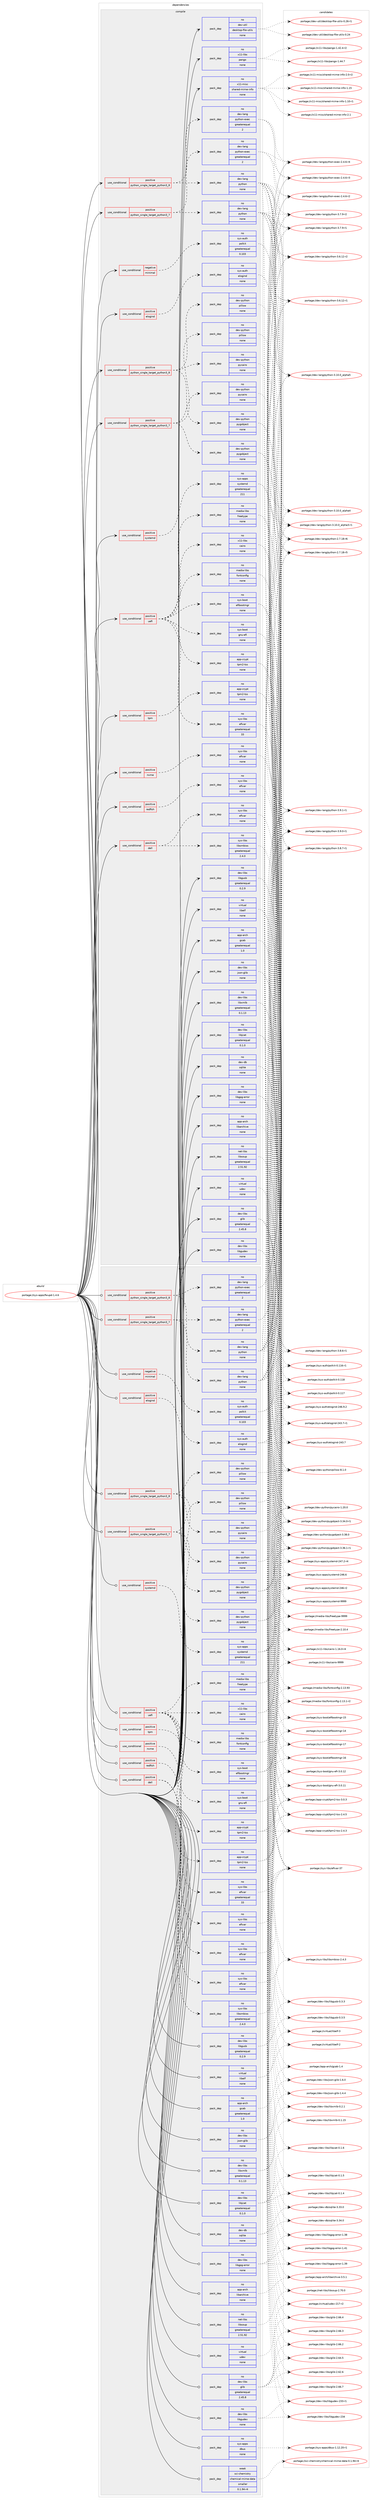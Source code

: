 digraph prolog {

# *************
# Graph options
# *************

newrank=true;
concentrate=true;
compound=true;
graph [rankdir=LR,fontname=Helvetica,fontsize=10,ranksep=1.5];#, ranksep=2.5, nodesep=0.2];
edge  [arrowhead=vee];
node  [fontname=Helvetica,fontsize=10];

# **********
# The ebuild
# **********

subgraph cluster_leftcol {
color=gray;
rank=same;
label=<<i>ebuild</i>>;
id [label="portage://sys-apps/fwupd-1.4.6", color=red, width=4, href="../sys-apps/fwupd-1.4.6.svg"];
}

# ****************
# The dependencies
# ****************

subgraph cluster_midcol {
color=gray;
label=<<i>dependencies</i>>;
subgraph cluster_compile {
fillcolor="#eeeeee";
style=filled;
label=<<i>compile</i>>;
subgraph cond2172 {
dependency7851 [label=<<TABLE BORDER="0" CELLBORDER="1" CELLSPACING="0" CELLPADDING="4"><TR><TD ROWSPAN="3" CELLPADDING="10">use_conditional</TD></TR><TR><TD>negative</TD></TR><TR><TD>minimal</TD></TR></TABLE>>, shape=none, color=red];
subgraph pack5605 {
dependency7852 [label=<<TABLE BORDER="0" CELLBORDER="1" CELLSPACING="0" CELLPADDING="4" WIDTH="220"><TR><TD ROWSPAN="6" CELLPADDING="30">pack_dep</TD></TR><TR><TD WIDTH="110">no</TD></TR><TR><TD>sys-auth</TD></TR><TR><TD>polkit</TD></TR><TR><TD>greaterequal</TD></TR><TR><TD>0.103</TD></TR></TABLE>>, shape=none, color=blue];
}
dependency7851:e -> dependency7852:w [weight=20,style="dashed",arrowhead="vee"];
}
id:e -> dependency7851:w [weight=20,style="solid",arrowhead="vee"];
subgraph cond2173 {
dependency7853 [label=<<TABLE BORDER="0" CELLBORDER="1" CELLSPACING="0" CELLPADDING="4"><TR><TD ROWSPAN="3" CELLPADDING="10">use_conditional</TD></TR><TR><TD>positive</TD></TR><TR><TD>dell</TD></TR></TABLE>>, shape=none, color=red];
subgraph pack5606 {
dependency7854 [label=<<TABLE BORDER="0" CELLBORDER="1" CELLSPACING="0" CELLPADDING="4" WIDTH="220"><TR><TD ROWSPAN="6" CELLPADDING="30">pack_dep</TD></TR><TR><TD WIDTH="110">no</TD></TR><TR><TD>sys-libs</TD></TR><TR><TD>efivar</TD></TR><TR><TD>none</TD></TR><TR><TD></TD></TR></TABLE>>, shape=none, color=blue];
}
dependency7853:e -> dependency7854:w [weight=20,style="dashed",arrowhead="vee"];
subgraph pack5607 {
dependency7855 [label=<<TABLE BORDER="0" CELLBORDER="1" CELLSPACING="0" CELLPADDING="4" WIDTH="220"><TR><TD ROWSPAN="6" CELLPADDING="30">pack_dep</TD></TR><TR><TD WIDTH="110">no</TD></TR><TR><TD>sys-libs</TD></TR><TR><TD>libsmbios</TD></TR><TR><TD>greaterequal</TD></TR><TR><TD>2.4.0</TD></TR></TABLE>>, shape=none, color=blue];
}
dependency7853:e -> dependency7855:w [weight=20,style="dashed",arrowhead="vee"];
}
id:e -> dependency7853:w [weight=20,style="solid",arrowhead="vee"];
subgraph cond2174 {
dependency7856 [label=<<TABLE BORDER="0" CELLBORDER="1" CELLSPACING="0" CELLPADDING="4"><TR><TD ROWSPAN="3" CELLPADDING="10">use_conditional</TD></TR><TR><TD>positive</TD></TR><TR><TD>elogind</TD></TR></TABLE>>, shape=none, color=red];
subgraph pack5608 {
dependency7857 [label=<<TABLE BORDER="0" CELLBORDER="1" CELLSPACING="0" CELLPADDING="4" WIDTH="220"><TR><TD ROWSPAN="6" CELLPADDING="30">pack_dep</TD></TR><TR><TD WIDTH="110">no</TD></TR><TR><TD>sys-auth</TD></TR><TR><TD>elogind</TD></TR><TR><TD>none</TD></TR><TR><TD></TD></TR></TABLE>>, shape=none, color=blue];
}
dependency7856:e -> dependency7857:w [weight=20,style="dashed",arrowhead="vee"];
}
id:e -> dependency7856:w [weight=20,style="solid",arrowhead="vee"];
subgraph cond2175 {
dependency7858 [label=<<TABLE BORDER="0" CELLBORDER="1" CELLSPACING="0" CELLPADDING="4"><TR><TD ROWSPAN="3" CELLPADDING="10">use_conditional</TD></TR><TR><TD>positive</TD></TR><TR><TD>nvme</TD></TR></TABLE>>, shape=none, color=red];
subgraph pack5609 {
dependency7859 [label=<<TABLE BORDER="0" CELLBORDER="1" CELLSPACING="0" CELLPADDING="4" WIDTH="220"><TR><TD ROWSPAN="6" CELLPADDING="30">pack_dep</TD></TR><TR><TD WIDTH="110">no</TD></TR><TR><TD>sys-libs</TD></TR><TR><TD>efivar</TD></TR><TR><TD>none</TD></TR><TR><TD></TD></TR></TABLE>>, shape=none, color=blue];
}
dependency7858:e -> dependency7859:w [weight=20,style="dashed",arrowhead="vee"];
}
id:e -> dependency7858:w [weight=20,style="solid",arrowhead="vee"];
subgraph cond2176 {
dependency7860 [label=<<TABLE BORDER="0" CELLBORDER="1" CELLSPACING="0" CELLPADDING="4"><TR><TD ROWSPAN="3" CELLPADDING="10">use_conditional</TD></TR><TR><TD>positive</TD></TR><TR><TD>python_single_target_python3_7</TD></TR></TABLE>>, shape=none, color=red];
subgraph pack5610 {
dependency7861 [label=<<TABLE BORDER="0" CELLBORDER="1" CELLSPACING="0" CELLPADDING="4" WIDTH="220"><TR><TD ROWSPAN="6" CELLPADDING="30">pack_dep</TD></TR><TR><TD WIDTH="110">no</TD></TR><TR><TD>dev-lang</TD></TR><TR><TD>python</TD></TR><TR><TD>none</TD></TR><TR><TD></TD></TR></TABLE>>, shape=none, color=blue];
}
dependency7860:e -> dependency7861:w [weight=20,style="dashed",arrowhead="vee"];
subgraph pack5611 {
dependency7862 [label=<<TABLE BORDER="0" CELLBORDER="1" CELLSPACING="0" CELLPADDING="4" WIDTH="220"><TR><TD ROWSPAN="6" CELLPADDING="30">pack_dep</TD></TR><TR><TD WIDTH="110">no</TD></TR><TR><TD>dev-lang</TD></TR><TR><TD>python-exec</TD></TR><TR><TD>greaterequal</TD></TR><TR><TD>2</TD></TR></TABLE>>, shape=none, color=blue];
}
dependency7860:e -> dependency7862:w [weight=20,style="dashed",arrowhead="vee"];
}
id:e -> dependency7860:w [weight=20,style="solid",arrowhead="vee"];
subgraph cond2177 {
dependency7863 [label=<<TABLE BORDER="0" CELLBORDER="1" CELLSPACING="0" CELLPADDING="4"><TR><TD ROWSPAN="3" CELLPADDING="10">use_conditional</TD></TR><TR><TD>positive</TD></TR><TR><TD>python_single_target_python3_7</TD></TR></TABLE>>, shape=none, color=red];
subgraph pack5612 {
dependency7864 [label=<<TABLE BORDER="0" CELLBORDER="1" CELLSPACING="0" CELLPADDING="4" WIDTH="220"><TR><TD ROWSPAN="6" CELLPADDING="30">pack_dep</TD></TR><TR><TD WIDTH="110">no</TD></TR><TR><TD>dev-python</TD></TR><TR><TD>pillow</TD></TR><TR><TD>none</TD></TR><TR><TD></TD></TR></TABLE>>, shape=none, color=blue];
}
dependency7863:e -> dependency7864:w [weight=20,style="dashed",arrowhead="vee"];
subgraph pack5613 {
dependency7865 [label=<<TABLE BORDER="0" CELLBORDER="1" CELLSPACING="0" CELLPADDING="4" WIDTH="220"><TR><TD ROWSPAN="6" CELLPADDING="30">pack_dep</TD></TR><TR><TD WIDTH="110">no</TD></TR><TR><TD>dev-python</TD></TR><TR><TD>pycairo</TD></TR><TR><TD>none</TD></TR><TR><TD></TD></TR></TABLE>>, shape=none, color=blue];
}
dependency7863:e -> dependency7865:w [weight=20,style="dashed",arrowhead="vee"];
subgraph pack5614 {
dependency7866 [label=<<TABLE BORDER="0" CELLBORDER="1" CELLSPACING="0" CELLPADDING="4" WIDTH="220"><TR><TD ROWSPAN="6" CELLPADDING="30">pack_dep</TD></TR><TR><TD WIDTH="110">no</TD></TR><TR><TD>dev-python</TD></TR><TR><TD>pygobject</TD></TR><TR><TD>none</TD></TR><TR><TD></TD></TR></TABLE>>, shape=none, color=blue];
}
dependency7863:e -> dependency7866:w [weight=20,style="dashed",arrowhead="vee"];
}
id:e -> dependency7863:w [weight=20,style="solid",arrowhead="vee"];
subgraph cond2178 {
dependency7867 [label=<<TABLE BORDER="0" CELLBORDER="1" CELLSPACING="0" CELLPADDING="4"><TR><TD ROWSPAN="3" CELLPADDING="10">use_conditional</TD></TR><TR><TD>positive</TD></TR><TR><TD>python_single_target_python3_8</TD></TR></TABLE>>, shape=none, color=red];
subgraph pack5615 {
dependency7868 [label=<<TABLE BORDER="0" CELLBORDER="1" CELLSPACING="0" CELLPADDING="4" WIDTH="220"><TR><TD ROWSPAN="6" CELLPADDING="30">pack_dep</TD></TR><TR><TD WIDTH="110">no</TD></TR><TR><TD>dev-lang</TD></TR><TR><TD>python</TD></TR><TR><TD>none</TD></TR><TR><TD></TD></TR></TABLE>>, shape=none, color=blue];
}
dependency7867:e -> dependency7868:w [weight=20,style="dashed",arrowhead="vee"];
subgraph pack5616 {
dependency7869 [label=<<TABLE BORDER="0" CELLBORDER="1" CELLSPACING="0" CELLPADDING="4" WIDTH="220"><TR><TD ROWSPAN="6" CELLPADDING="30">pack_dep</TD></TR><TR><TD WIDTH="110">no</TD></TR><TR><TD>dev-lang</TD></TR><TR><TD>python-exec</TD></TR><TR><TD>greaterequal</TD></TR><TR><TD>2</TD></TR></TABLE>>, shape=none, color=blue];
}
dependency7867:e -> dependency7869:w [weight=20,style="dashed",arrowhead="vee"];
}
id:e -> dependency7867:w [weight=20,style="solid",arrowhead="vee"];
subgraph cond2179 {
dependency7870 [label=<<TABLE BORDER="0" CELLBORDER="1" CELLSPACING="0" CELLPADDING="4"><TR><TD ROWSPAN="3" CELLPADDING="10">use_conditional</TD></TR><TR><TD>positive</TD></TR><TR><TD>python_single_target_python3_8</TD></TR></TABLE>>, shape=none, color=red];
subgraph pack5617 {
dependency7871 [label=<<TABLE BORDER="0" CELLBORDER="1" CELLSPACING="0" CELLPADDING="4" WIDTH="220"><TR><TD ROWSPAN="6" CELLPADDING="30">pack_dep</TD></TR><TR><TD WIDTH="110">no</TD></TR><TR><TD>dev-python</TD></TR><TR><TD>pillow</TD></TR><TR><TD>none</TD></TR><TR><TD></TD></TR></TABLE>>, shape=none, color=blue];
}
dependency7870:e -> dependency7871:w [weight=20,style="dashed",arrowhead="vee"];
subgraph pack5618 {
dependency7872 [label=<<TABLE BORDER="0" CELLBORDER="1" CELLSPACING="0" CELLPADDING="4" WIDTH="220"><TR><TD ROWSPAN="6" CELLPADDING="30">pack_dep</TD></TR><TR><TD WIDTH="110">no</TD></TR><TR><TD>dev-python</TD></TR><TR><TD>pycairo</TD></TR><TR><TD>none</TD></TR><TR><TD></TD></TR></TABLE>>, shape=none, color=blue];
}
dependency7870:e -> dependency7872:w [weight=20,style="dashed",arrowhead="vee"];
subgraph pack5619 {
dependency7873 [label=<<TABLE BORDER="0" CELLBORDER="1" CELLSPACING="0" CELLPADDING="4" WIDTH="220"><TR><TD ROWSPAN="6" CELLPADDING="30">pack_dep</TD></TR><TR><TD WIDTH="110">no</TD></TR><TR><TD>dev-python</TD></TR><TR><TD>pygobject</TD></TR><TR><TD>none</TD></TR><TR><TD></TD></TR></TABLE>>, shape=none, color=blue];
}
dependency7870:e -> dependency7873:w [weight=20,style="dashed",arrowhead="vee"];
}
id:e -> dependency7870:w [weight=20,style="solid",arrowhead="vee"];
subgraph cond2180 {
dependency7874 [label=<<TABLE BORDER="0" CELLBORDER="1" CELLSPACING="0" CELLPADDING="4"><TR><TD ROWSPAN="3" CELLPADDING="10">use_conditional</TD></TR><TR><TD>positive</TD></TR><TR><TD>redfish</TD></TR></TABLE>>, shape=none, color=red];
subgraph pack5620 {
dependency7875 [label=<<TABLE BORDER="0" CELLBORDER="1" CELLSPACING="0" CELLPADDING="4" WIDTH="220"><TR><TD ROWSPAN="6" CELLPADDING="30">pack_dep</TD></TR><TR><TD WIDTH="110">no</TD></TR><TR><TD>sys-libs</TD></TR><TR><TD>efivar</TD></TR><TR><TD>none</TD></TR><TR><TD></TD></TR></TABLE>>, shape=none, color=blue];
}
dependency7874:e -> dependency7875:w [weight=20,style="dashed",arrowhead="vee"];
}
id:e -> dependency7874:w [weight=20,style="solid",arrowhead="vee"];
subgraph cond2181 {
dependency7876 [label=<<TABLE BORDER="0" CELLBORDER="1" CELLSPACING="0" CELLPADDING="4"><TR><TD ROWSPAN="3" CELLPADDING="10">use_conditional</TD></TR><TR><TD>positive</TD></TR><TR><TD>systemd</TD></TR></TABLE>>, shape=none, color=red];
subgraph pack5621 {
dependency7877 [label=<<TABLE BORDER="0" CELLBORDER="1" CELLSPACING="0" CELLPADDING="4" WIDTH="220"><TR><TD ROWSPAN="6" CELLPADDING="30">pack_dep</TD></TR><TR><TD WIDTH="110">no</TD></TR><TR><TD>sys-apps</TD></TR><TR><TD>systemd</TD></TR><TR><TD>greaterequal</TD></TR><TR><TD>211</TD></TR></TABLE>>, shape=none, color=blue];
}
dependency7876:e -> dependency7877:w [weight=20,style="dashed",arrowhead="vee"];
}
id:e -> dependency7876:w [weight=20,style="solid",arrowhead="vee"];
subgraph cond2182 {
dependency7878 [label=<<TABLE BORDER="0" CELLBORDER="1" CELLSPACING="0" CELLPADDING="4"><TR><TD ROWSPAN="3" CELLPADDING="10">use_conditional</TD></TR><TR><TD>positive</TD></TR><TR><TD>tpm</TD></TR></TABLE>>, shape=none, color=red];
subgraph pack5622 {
dependency7879 [label=<<TABLE BORDER="0" CELLBORDER="1" CELLSPACING="0" CELLPADDING="4" WIDTH="220"><TR><TD ROWSPAN="6" CELLPADDING="30">pack_dep</TD></TR><TR><TD WIDTH="110">no</TD></TR><TR><TD>app-crypt</TD></TR><TR><TD>tpm2-tss</TD></TR><TR><TD>none</TD></TR><TR><TD></TD></TR></TABLE>>, shape=none, color=blue];
}
dependency7878:e -> dependency7879:w [weight=20,style="dashed",arrowhead="vee"];
}
id:e -> dependency7878:w [weight=20,style="solid",arrowhead="vee"];
subgraph cond2183 {
dependency7880 [label=<<TABLE BORDER="0" CELLBORDER="1" CELLSPACING="0" CELLPADDING="4"><TR><TD ROWSPAN="3" CELLPADDING="10">use_conditional</TD></TR><TR><TD>positive</TD></TR><TR><TD>uefi</TD></TR></TABLE>>, shape=none, color=red];
subgraph pack5623 {
dependency7881 [label=<<TABLE BORDER="0" CELLBORDER="1" CELLSPACING="0" CELLPADDING="4" WIDTH="220"><TR><TD ROWSPAN="6" CELLPADDING="30">pack_dep</TD></TR><TR><TD WIDTH="110">no</TD></TR><TR><TD>app-crypt</TD></TR><TR><TD>tpm2-tss</TD></TR><TR><TD>none</TD></TR><TR><TD></TD></TR></TABLE>>, shape=none, color=blue];
}
dependency7880:e -> dependency7881:w [weight=20,style="dashed",arrowhead="vee"];
subgraph pack5624 {
dependency7882 [label=<<TABLE BORDER="0" CELLBORDER="1" CELLSPACING="0" CELLPADDING="4" WIDTH="220"><TR><TD ROWSPAN="6" CELLPADDING="30">pack_dep</TD></TR><TR><TD WIDTH="110">no</TD></TR><TR><TD>media-libs</TD></TR><TR><TD>fontconfig</TD></TR><TR><TD>none</TD></TR><TR><TD></TD></TR></TABLE>>, shape=none, color=blue];
}
dependency7880:e -> dependency7882:w [weight=20,style="dashed",arrowhead="vee"];
subgraph pack5625 {
dependency7883 [label=<<TABLE BORDER="0" CELLBORDER="1" CELLSPACING="0" CELLPADDING="4" WIDTH="220"><TR><TD ROWSPAN="6" CELLPADDING="30">pack_dep</TD></TR><TR><TD WIDTH="110">no</TD></TR><TR><TD>media-libs</TD></TR><TR><TD>freetype</TD></TR><TR><TD>none</TD></TR><TR><TD></TD></TR></TABLE>>, shape=none, color=blue];
}
dependency7880:e -> dependency7883:w [weight=20,style="dashed",arrowhead="vee"];
subgraph pack5626 {
dependency7884 [label=<<TABLE BORDER="0" CELLBORDER="1" CELLSPACING="0" CELLPADDING="4" WIDTH="220"><TR><TD ROWSPAN="6" CELLPADDING="30">pack_dep</TD></TR><TR><TD WIDTH="110">no</TD></TR><TR><TD>sys-boot</TD></TR><TR><TD>gnu-efi</TD></TR><TR><TD>none</TD></TR><TR><TD></TD></TR></TABLE>>, shape=none, color=blue];
}
dependency7880:e -> dependency7884:w [weight=20,style="dashed",arrowhead="vee"];
subgraph pack5627 {
dependency7885 [label=<<TABLE BORDER="0" CELLBORDER="1" CELLSPACING="0" CELLPADDING="4" WIDTH="220"><TR><TD ROWSPAN="6" CELLPADDING="30">pack_dep</TD></TR><TR><TD WIDTH="110">no</TD></TR><TR><TD>sys-boot</TD></TR><TR><TD>efibootmgr</TD></TR><TR><TD>none</TD></TR><TR><TD></TD></TR></TABLE>>, shape=none, color=blue];
}
dependency7880:e -> dependency7885:w [weight=20,style="dashed",arrowhead="vee"];
subgraph pack5628 {
dependency7886 [label=<<TABLE BORDER="0" CELLBORDER="1" CELLSPACING="0" CELLPADDING="4" WIDTH="220"><TR><TD ROWSPAN="6" CELLPADDING="30">pack_dep</TD></TR><TR><TD WIDTH="110">no</TD></TR><TR><TD>sys-libs</TD></TR><TR><TD>efivar</TD></TR><TR><TD>greaterequal</TD></TR><TR><TD>33</TD></TR></TABLE>>, shape=none, color=blue];
}
dependency7880:e -> dependency7886:w [weight=20,style="dashed",arrowhead="vee"];
subgraph pack5629 {
dependency7887 [label=<<TABLE BORDER="0" CELLBORDER="1" CELLSPACING="0" CELLPADDING="4" WIDTH="220"><TR><TD ROWSPAN="6" CELLPADDING="30">pack_dep</TD></TR><TR><TD WIDTH="110">no</TD></TR><TR><TD>x11-libs</TD></TR><TR><TD>cairo</TD></TR><TR><TD>none</TD></TR><TR><TD></TD></TR></TABLE>>, shape=none, color=blue];
}
dependency7880:e -> dependency7887:w [weight=20,style="dashed",arrowhead="vee"];
}
id:e -> dependency7880:w [weight=20,style="solid",arrowhead="vee"];
subgraph pack5630 {
dependency7888 [label=<<TABLE BORDER="0" CELLBORDER="1" CELLSPACING="0" CELLPADDING="4" WIDTH="220"><TR><TD ROWSPAN="6" CELLPADDING="30">pack_dep</TD></TR><TR><TD WIDTH="110">no</TD></TR><TR><TD>app-arch</TD></TR><TR><TD>gcab</TD></TR><TR><TD>greaterequal</TD></TR><TR><TD>1.0</TD></TR></TABLE>>, shape=none, color=blue];
}
id:e -> dependency7888:w [weight=20,style="solid",arrowhead="vee"];
subgraph pack5631 {
dependency7889 [label=<<TABLE BORDER="0" CELLBORDER="1" CELLSPACING="0" CELLPADDING="4" WIDTH="220"><TR><TD ROWSPAN="6" CELLPADDING="30">pack_dep</TD></TR><TR><TD WIDTH="110">no</TD></TR><TR><TD>app-arch</TD></TR><TR><TD>libarchive</TD></TR><TR><TD>none</TD></TR><TR><TD></TD></TR></TABLE>>, shape=none, color=blue];
}
id:e -> dependency7889:w [weight=20,style="solid",arrowhead="vee"];
subgraph pack5632 {
dependency7890 [label=<<TABLE BORDER="0" CELLBORDER="1" CELLSPACING="0" CELLPADDING="4" WIDTH="220"><TR><TD ROWSPAN="6" CELLPADDING="30">pack_dep</TD></TR><TR><TD WIDTH="110">no</TD></TR><TR><TD>dev-db</TD></TR><TR><TD>sqlite</TD></TR><TR><TD>none</TD></TR><TR><TD></TD></TR></TABLE>>, shape=none, color=blue];
}
id:e -> dependency7890:w [weight=20,style="solid",arrowhead="vee"];
subgraph pack5633 {
dependency7891 [label=<<TABLE BORDER="0" CELLBORDER="1" CELLSPACING="0" CELLPADDING="4" WIDTH="220"><TR><TD ROWSPAN="6" CELLPADDING="30">pack_dep</TD></TR><TR><TD WIDTH="110">no</TD></TR><TR><TD>dev-libs</TD></TR><TR><TD>glib</TD></TR><TR><TD>greaterequal</TD></TR><TR><TD>2.45.8</TD></TR></TABLE>>, shape=none, color=blue];
}
id:e -> dependency7891:w [weight=20,style="solid",arrowhead="vee"];
subgraph pack5634 {
dependency7892 [label=<<TABLE BORDER="0" CELLBORDER="1" CELLSPACING="0" CELLPADDING="4" WIDTH="220"><TR><TD ROWSPAN="6" CELLPADDING="30">pack_dep</TD></TR><TR><TD WIDTH="110">no</TD></TR><TR><TD>dev-libs</TD></TR><TR><TD>json-glib</TD></TR><TR><TD>none</TD></TR><TR><TD></TD></TR></TABLE>>, shape=none, color=blue];
}
id:e -> dependency7892:w [weight=20,style="solid",arrowhead="vee"];
subgraph pack5635 {
dependency7893 [label=<<TABLE BORDER="0" CELLBORDER="1" CELLSPACING="0" CELLPADDING="4" WIDTH="220"><TR><TD ROWSPAN="6" CELLPADDING="30">pack_dep</TD></TR><TR><TD WIDTH="110">no</TD></TR><TR><TD>dev-libs</TD></TR><TR><TD>libgpg-error</TD></TR><TR><TD>none</TD></TR><TR><TD></TD></TR></TABLE>>, shape=none, color=blue];
}
id:e -> dependency7893:w [weight=20,style="solid",arrowhead="vee"];
subgraph pack5636 {
dependency7894 [label=<<TABLE BORDER="0" CELLBORDER="1" CELLSPACING="0" CELLPADDING="4" WIDTH="220"><TR><TD ROWSPAN="6" CELLPADDING="30">pack_dep</TD></TR><TR><TD WIDTH="110">no</TD></TR><TR><TD>dev-libs</TD></TR><TR><TD>libgudev</TD></TR><TR><TD>none</TD></TR><TR><TD></TD></TR></TABLE>>, shape=none, color=blue];
}
id:e -> dependency7894:w [weight=20,style="solid",arrowhead="vee"];
subgraph pack5637 {
dependency7895 [label=<<TABLE BORDER="0" CELLBORDER="1" CELLSPACING="0" CELLPADDING="4" WIDTH="220"><TR><TD ROWSPAN="6" CELLPADDING="30">pack_dep</TD></TR><TR><TD WIDTH="110">no</TD></TR><TR><TD>dev-libs</TD></TR><TR><TD>libgusb</TD></TR><TR><TD>greaterequal</TD></TR><TR><TD>0.2.9</TD></TR></TABLE>>, shape=none, color=blue];
}
id:e -> dependency7895:w [weight=20,style="solid",arrowhead="vee"];
subgraph pack5638 {
dependency7896 [label=<<TABLE BORDER="0" CELLBORDER="1" CELLSPACING="0" CELLPADDING="4" WIDTH="220"><TR><TD ROWSPAN="6" CELLPADDING="30">pack_dep</TD></TR><TR><TD WIDTH="110">no</TD></TR><TR><TD>dev-libs</TD></TR><TR><TD>libjcat</TD></TR><TR><TD>greaterequal</TD></TR><TR><TD>0.1.0</TD></TR></TABLE>>, shape=none, color=blue];
}
id:e -> dependency7896:w [weight=20,style="solid",arrowhead="vee"];
subgraph pack5639 {
dependency7897 [label=<<TABLE BORDER="0" CELLBORDER="1" CELLSPACING="0" CELLPADDING="4" WIDTH="220"><TR><TD ROWSPAN="6" CELLPADDING="30">pack_dep</TD></TR><TR><TD WIDTH="110">no</TD></TR><TR><TD>dev-libs</TD></TR><TR><TD>libxmlb</TD></TR><TR><TD>greaterequal</TD></TR><TR><TD>0.1.13</TD></TR></TABLE>>, shape=none, color=blue];
}
id:e -> dependency7897:w [weight=20,style="solid",arrowhead="vee"];
subgraph pack5640 {
dependency7898 [label=<<TABLE BORDER="0" CELLBORDER="1" CELLSPACING="0" CELLPADDING="4" WIDTH="220"><TR><TD ROWSPAN="6" CELLPADDING="30">pack_dep</TD></TR><TR><TD WIDTH="110">no</TD></TR><TR><TD>dev-util</TD></TR><TR><TD>desktop-file-utils</TD></TR><TR><TD>none</TD></TR><TR><TD></TD></TR></TABLE>>, shape=none, color=blue];
}
id:e -> dependency7898:w [weight=20,style="solid",arrowhead="vee"];
subgraph pack5641 {
dependency7899 [label=<<TABLE BORDER="0" CELLBORDER="1" CELLSPACING="0" CELLPADDING="4" WIDTH="220"><TR><TD ROWSPAN="6" CELLPADDING="30">pack_dep</TD></TR><TR><TD WIDTH="110">no</TD></TR><TR><TD>net-libs</TD></TR><TR><TD>libsoup</TD></TR><TR><TD>greaterequal</TD></TR><TR><TD>2.51.92</TD></TR></TABLE>>, shape=none, color=blue];
}
id:e -> dependency7899:w [weight=20,style="solid",arrowhead="vee"];
subgraph pack5642 {
dependency7900 [label=<<TABLE BORDER="0" CELLBORDER="1" CELLSPACING="0" CELLPADDING="4" WIDTH="220"><TR><TD ROWSPAN="6" CELLPADDING="30">pack_dep</TD></TR><TR><TD WIDTH="110">no</TD></TR><TR><TD>virtual</TD></TR><TR><TD>libelf</TD></TR><TR><TD>none</TD></TR><TR><TD></TD></TR></TABLE>>, shape=none, color=blue];
}
id:e -> dependency7900:w [weight=20,style="solid",arrowhead="vee"];
subgraph pack5643 {
dependency7901 [label=<<TABLE BORDER="0" CELLBORDER="1" CELLSPACING="0" CELLPADDING="4" WIDTH="220"><TR><TD ROWSPAN="6" CELLPADDING="30">pack_dep</TD></TR><TR><TD WIDTH="110">no</TD></TR><TR><TD>virtual</TD></TR><TR><TD>udev</TD></TR><TR><TD>none</TD></TR><TR><TD></TD></TR></TABLE>>, shape=none, color=blue];
}
id:e -> dependency7901:w [weight=20,style="solid",arrowhead="vee"];
subgraph pack5644 {
dependency7902 [label=<<TABLE BORDER="0" CELLBORDER="1" CELLSPACING="0" CELLPADDING="4" WIDTH="220"><TR><TD ROWSPAN="6" CELLPADDING="30">pack_dep</TD></TR><TR><TD WIDTH="110">no</TD></TR><TR><TD>x11-libs</TD></TR><TR><TD>pango</TD></TR><TR><TD>none</TD></TR><TR><TD></TD></TR></TABLE>>, shape=none, color=blue];
}
id:e -> dependency7902:w [weight=20,style="solid",arrowhead="vee"];
subgraph pack5645 {
dependency7903 [label=<<TABLE BORDER="0" CELLBORDER="1" CELLSPACING="0" CELLPADDING="4" WIDTH="220"><TR><TD ROWSPAN="6" CELLPADDING="30">pack_dep</TD></TR><TR><TD WIDTH="110">no</TD></TR><TR><TD>x11-misc</TD></TR><TR><TD>shared-mime-info</TD></TR><TR><TD>none</TD></TR><TR><TD></TD></TR></TABLE>>, shape=none, color=blue];
}
id:e -> dependency7903:w [weight=20,style="solid",arrowhead="vee"];
}
subgraph cluster_compileandrun {
fillcolor="#eeeeee";
style=filled;
label=<<i>compile and run</i>>;
}
subgraph cluster_run {
fillcolor="#eeeeee";
style=filled;
label=<<i>run</i>>;
subgraph cond2184 {
dependency7904 [label=<<TABLE BORDER="0" CELLBORDER="1" CELLSPACING="0" CELLPADDING="4"><TR><TD ROWSPAN="3" CELLPADDING="10">use_conditional</TD></TR><TR><TD>negative</TD></TR><TR><TD>minimal</TD></TR></TABLE>>, shape=none, color=red];
subgraph pack5646 {
dependency7905 [label=<<TABLE BORDER="0" CELLBORDER="1" CELLSPACING="0" CELLPADDING="4" WIDTH="220"><TR><TD ROWSPAN="6" CELLPADDING="30">pack_dep</TD></TR><TR><TD WIDTH="110">no</TD></TR><TR><TD>sys-auth</TD></TR><TR><TD>polkit</TD></TR><TR><TD>greaterequal</TD></TR><TR><TD>0.103</TD></TR></TABLE>>, shape=none, color=blue];
}
dependency7904:e -> dependency7905:w [weight=20,style="dashed",arrowhead="vee"];
}
id:e -> dependency7904:w [weight=20,style="solid",arrowhead="odot"];
subgraph cond2185 {
dependency7906 [label=<<TABLE BORDER="0" CELLBORDER="1" CELLSPACING="0" CELLPADDING="4"><TR><TD ROWSPAN="3" CELLPADDING="10">use_conditional</TD></TR><TR><TD>positive</TD></TR><TR><TD>dell</TD></TR></TABLE>>, shape=none, color=red];
subgraph pack5647 {
dependency7907 [label=<<TABLE BORDER="0" CELLBORDER="1" CELLSPACING="0" CELLPADDING="4" WIDTH="220"><TR><TD ROWSPAN="6" CELLPADDING="30">pack_dep</TD></TR><TR><TD WIDTH="110">no</TD></TR><TR><TD>sys-libs</TD></TR><TR><TD>efivar</TD></TR><TR><TD>none</TD></TR><TR><TD></TD></TR></TABLE>>, shape=none, color=blue];
}
dependency7906:e -> dependency7907:w [weight=20,style="dashed",arrowhead="vee"];
subgraph pack5648 {
dependency7908 [label=<<TABLE BORDER="0" CELLBORDER="1" CELLSPACING="0" CELLPADDING="4" WIDTH="220"><TR><TD ROWSPAN="6" CELLPADDING="30">pack_dep</TD></TR><TR><TD WIDTH="110">no</TD></TR><TR><TD>sys-libs</TD></TR><TR><TD>libsmbios</TD></TR><TR><TD>greaterequal</TD></TR><TR><TD>2.4.0</TD></TR></TABLE>>, shape=none, color=blue];
}
dependency7906:e -> dependency7908:w [weight=20,style="dashed",arrowhead="vee"];
}
id:e -> dependency7906:w [weight=20,style="solid",arrowhead="odot"];
subgraph cond2186 {
dependency7909 [label=<<TABLE BORDER="0" CELLBORDER="1" CELLSPACING="0" CELLPADDING="4"><TR><TD ROWSPAN="3" CELLPADDING="10">use_conditional</TD></TR><TR><TD>positive</TD></TR><TR><TD>elogind</TD></TR></TABLE>>, shape=none, color=red];
subgraph pack5649 {
dependency7910 [label=<<TABLE BORDER="0" CELLBORDER="1" CELLSPACING="0" CELLPADDING="4" WIDTH="220"><TR><TD ROWSPAN="6" CELLPADDING="30">pack_dep</TD></TR><TR><TD WIDTH="110">no</TD></TR><TR><TD>sys-auth</TD></TR><TR><TD>elogind</TD></TR><TR><TD>none</TD></TR><TR><TD></TD></TR></TABLE>>, shape=none, color=blue];
}
dependency7909:e -> dependency7910:w [weight=20,style="dashed",arrowhead="vee"];
}
id:e -> dependency7909:w [weight=20,style="solid",arrowhead="odot"];
subgraph cond2187 {
dependency7911 [label=<<TABLE BORDER="0" CELLBORDER="1" CELLSPACING="0" CELLPADDING="4"><TR><TD ROWSPAN="3" CELLPADDING="10">use_conditional</TD></TR><TR><TD>positive</TD></TR><TR><TD>nvme</TD></TR></TABLE>>, shape=none, color=red];
subgraph pack5650 {
dependency7912 [label=<<TABLE BORDER="0" CELLBORDER="1" CELLSPACING="0" CELLPADDING="4" WIDTH="220"><TR><TD ROWSPAN="6" CELLPADDING="30">pack_dep</TD></TR><TR><TD WIDTH="110">no</TD></TR><TR><TD>sys-libs</TD></TR><TR><TD>efivar</TD></TR><TR><TD>none</TD></TR><TR><TD></TD></TR></TABLE>>, shape=none, color=blue];
}
dependency7911:e -> dependency7912:w [weight=20,style="dashed",arrowhead="vee"];
}
id:e -> dependency7911:w [weight=20,style="solid",arrowhead="odot"];
subgraph cond2188 {
dependency7913 [label=<<TABLE BORDER="0" CELLBORDER="1" CELLSPACING="0" CELLPADDING="4"><TR><TD ROWSPAN="3" CELLPADDING="10">use_conditional</TD></TR><TR><TD>positive</TD></TR><TR><TD>python_single_target_python3_7</TD></TR></TABLE>>, shape=none, color=red];
subgraph pack5651 {
dependency7914 [label=<<TABLE BORDER="0" CELLBORDER="1" CELLSPACING="0" CELLPADDING="4" WIDTH="220"><TR><TD ROWSPAN="6" CELLPADDING="30">pack_dep</TD></TR><TR><TD WIDTH="110">no</TD></TR><TR><TD>dev-lang</TD></TR><TR><TD>python</TD></TR><TR><TD>none</TD></TR><TR><TD></TD></TR></TABLE>>, shape=none, color=blue];
}
dependency7913:e -> dependency7914:w [weight=20,style="dashed",arrowhead="vee"];
subgraph pack5652 {
dependency7915 [label=<<TABLE BORDER="0" CELLBORDER="1" CELLSPACING="0" CELLPADDING="4" WIDTH="220"><TR><TD ROWSPAN="6" CELLPADDING="30">pack_dep</TD></TR><TR><TD WIDTH="110">no</TD></TR><TR><TD>dev-lang</TD></TR><TR><TD>python-exec</TD></TR><TR><TD>greaterequal</TD></TR><TR><TD>2</TD></TR></TABLE>>, shape=none, color=blue];
}
dependency7913:e -> dependency7915:w [weight=20,style="dashed",arrowhead="vee"];
}
id:e -> dependency7913:w [weight=20,style="solid",arrowhead="odot"];
subgraph cond2189 {
dependency7916 [label=<<TABLE BORDER="0" CELLBORDER="1" CELLSPACING="0" CELLPADDING="4"><TR><TD ROWSPAN="3" CELLPADDING="10">use_conditional</TD></TR><TR><TD>positive</TD></TR><TR><TD>python_single_target_python3_7</TD></TR></TABLE>>, shape=none, color=red];
subgraph pack5653 {
dependency7917 [label=<<TABLE BORDER="0" CELLBORDER="1" CELLSPACING="0" CELLPADDING="4" WIDTH="220"><TR><TD ROWSPAN="6" CELLPADDING="30">pack_dep</TD></TR><TR><TD WIDTH="110">no</TD></TR><TR><TD>dev-python</TD></TR><TR><TD>pillow</TD></TR><TR><TD>none</TD></TR><TR><TD></TD></TR></TABLE>>, shape=none, color=blue];
}
dependency7916:e -> dependency7917:w [weight=20,style="dashed",arrowhead="vee"];
subgraph pack5654 {
dependency7918 [label=<<TABLE BORDER="0" CELLBORDER="1" CELLSPACING="0" CELLPADDING="4" WIDTH="220"><TR><TD ROWSPAN="6" CELLPADDING="30">pack_dep</TD></TR><TR><TD WIDTH="110">no</TD></TR><TR><TD>dev-python</TD></TR><TR><TD>pycairo</TD></TR><TR><TD>none</TD></TR><TR><TD></TD></TR></TABLE>>, shape=none, color=blue];
}
dependency7916:e -> dependency7918:w [weight=20,style="dashed",arrowhead="vee"];
subgraph pack5655 {
dependency7919 [label=<<TABLE BORDER="0" CELLBORDER="1" CELLSPACING="0" CELLPADDING="4" WIDTH="220"><TR><TD ROWSPAN="6" CELLPADDING="30">pack_dep</TD></TR><TR><TD WIDTH="110">no</TD></TR><TR><TD>dev-python</TD></TR><TR><TD>pygobject</TD></TR><TR><TD>none</TD></TR><TR><TD></TD></TR></TABLE>>, shape=none, color=blue];
}
dependency7916:e -> dependency7919:w [weight=20,style="dashed",arrowhead="vee"];
}
id:e -> dependency7916:w [weight=20,style="solid",arrowhead="odot"];
subgraph cond2190 {
dependency7920 [label=<<TABLE BORDER="0" CELLBORDER="1" CELLSPACING="0" CELLPADDING="4"><TR><TD ROWSPAN="3" CELLPADDING="10">use_conditional</TD></TR><TR><TD>positive</TD></TR><TR><TD>python_single_target_python3_8</TD></TR></TABLE>>, shape=none, color=red];
subgraph pack5656 {
dependency7921 [label=<<TABLE BORDER="0" CELLBORDER="1" CELLSPACING="0" CELLPADDING="4" WIDTH="220"><TR><TD ROWSPAN="6" CELLPADDING="30">pack_dep</TD></TR><TR><TD WIDTH="110">no</TD></TR><TR><TD>dev-lang</TD></TR><TR><TD>python</TD></TR><TR><TD>none</TD></TR><TR><TD></TD></TR></TABLE>>, shape=none, color=blue];
}
dependency7920:e -> dependency7921:w [weight=20,style="dashed",arrowhead="vee"];
subgraph pack5657 {
dependency7922 [label=<<TABLE BORDER="0" CELLBORDER="1" CELLSPACING="0" CELLPADDING="4" WIDTH="220"><TR><TD ROWSPAN="6" CELLPADDING="30">pack_dep</TD></TR><TR><TD WIDTH="110">no</TD></TR><TR><TD>dev-lang</TD></TR><TR><TD>python-exec</TD></TR><TR><TD>greaterequal</TD></TR><TR><TD>2</TD></TR></TABLE>>, shape=none, color=blue];
}
dependency7920:e -> dependency7922:w [weight=20,style="dashed",arrowhead="vee"];
}
id:e -> dependency7920:w [weight=20,style="solid",arrowhead="odot"];
subgraph cond2191 {
dependency7923 [label=<<TABLE BORDER="0" CELLBORDER="1" CELLSPACING="0" CELLPADDING="4"><TR><TD ROWSPAN="3" CELLPADDING="10">use_conditional</TD></TR><TR><TD>positive</TD></TR><TR><TD>python_single_target_python3_8</TD></TR></TABLE>>, shape=none, color=red];
subgraph pack5658 {
dependency7924 [label=<<TABLE BORDER="0" CELLBORDER="1" CELLSPACING="0" CELLPADDING="4" WIDTH="220"><TR><TD ROWSPAN="6" CELLPADDING="30">pack_dep</TD></TR><TR><TD WIDTH="110">no</TD></TR><TR><TD>dev-python</TD></TR><TR><TD>pillow</TD></TR><TR><TD>none</TD></TR><TR><TD></TD></TR></TABLE>>, shape=none, color=blue];
}
dependency7923:e -> dependency7924:w [weight=20,style="dashed",arrowhead="vee"];
subgraph pack5659 {
dependency7925 [label=<<TABLE BORDER="0" CELLBORDER="1" CELLSPACING="0" CELLPADDING="4" WIDTH="220"><TR><TD ROWSPAN="6" CELLPADDING="30">pack_dep</TD></TR><TR><TD WIDTH="110">no</TD></TR><TR><TD>dev-python</TD></TR><TR><TD>pycairo</TD></TR><TR><TD>none</TD></TR><TR><TD></TD></TR></TABLE>>, shape=none, color=blue];
}
dependency7923:e -> dependency7925:w [weight=20,style="dashed",arrowhead="vee"];
subgraph pack5660 {
dependency7926 [label=<<TABLE BORDER="0" CELLBORDER="1" CELLSPACING="0" CELLPADDING="4" WIDTH="220"><TR><TD ROWSPAN="6" CELLPADDING="30">pack_dep</TD></TR><TR><TD WIDTH="110">no</TD></TR><TR><TD>dev-python</TD></TR><TR><TD>pygobject</TD></TR><TR><TD>none</TD></TR><TR><TD></TD></TR></TABLE>>, shape=none, color=blue];
}
dependency7923:e -> dependency7926:w [weight=20,style="dashed",arrowhead="vee"];
}
id:e -> dependency7923:w [weight=20,style="solid",arrowhead="odot"];
subgraph cond2192 {
dependency7927 [label=<<TABLE BORDER="0" CELLBORDER="1" CELLSPACING="0" CELLPADDING="4"><TR><TD ROWSPAN="3" CELLPADDING="10">use_conditional</TD></TR><TR><TD>positive</TD></TR><TR><TD>redfish</TD></TR></TABLE>>, shape=none, color=red];
subgraph pack5661 {
dependency7928 [label=<<TABLE BORDER="0" CELLBORDER="1" CELLSPACING="0" CELLPADDING="4" WIDTH="220"><TR><TD ROWSPAN="6" CELLPADDING="30">pack_dep</TD></TR><TR><TD WIDTH="110">no</TD></TR><TR><TD>sys-libs</TD></TR><TR><TD>efivar</TD></TR><TR><TD>none</TD></TR><TR><TD></TD></TR></TABLE>>, shape=none, color=blue];
}
dependency7927:e -> dependency7928:w [weight=20,style="dashed",arrowhead="vee"];
}
id:e -> dependency7927:w [weight=20,style="solid",arrowhead="odot"];
subgraph cond2193 {
dependency7929 [label=<<TABLE BORDER="0" CELLBORDER="1" CELLSPACING="0" CELLPADDING="4"><TR><TD ROWSPAN="3" CELLPADDING="10">use_conditional</TD></TR><TR><TD>positive</TD></TR><TR><TD>systemd</TD></TR></TABLE>>, shape=none, color=red];
subgraph pack5662 {
dependency7930 [label=<<TABLE BORDER="0" CELLBORDER="1" CELLSPACING="0" CELLPADDING="4" WIDTH="220"><TR><TD ROWSPAN="6" CELLPADDING="30">pack_dep</TD></TR><TR><TD WIDTH="110">no</TD></TR><TR><TD>sys-apps</TD></TR><TR><TD>systemd</TD></TR><TR><TD>greaterequal</TD></TR><TR><TD>211</TD></TR></TABLE>>, shape=none, color=blue];
}
dependency7929:e -> dependency7930:w [weight=20,style="dashed",arrowhead="vee"];
}
id:e -> dependency7929:w [weight=20,style="solid",arrowhead="odot"];
subgraph cond2194 {
dependency7931 [label=<<TABLE BORDER="0" CELLBORDER="1" CELLSPACING="0" CELLPADDING="4"><TR><TD ROWSPAN="3" CELLPADDING="10">use_conditional</TD></TR><TR><TD>positive</TD></TR><TR><TD>tpm</TD></TR></TABLE>>, shape=none, color=red];
subgraph pack5663 {
dependency7932 [label=<<TABLE BORDER="0" CELLBORDER="1" CELLSPACING="0" CELLPADDING="4" WIDTH="220"><TR><TD ROWSPAN="6" CELLPADDING="30">pack_dep</TD></TR><TR><TD WIDTH="110">no</TD></TR><TR><TD>app-crypt</TD></TR><TR><TD>tpm2-tss</TD></TR><TR><TD>none</TD></TR><TR><TD></TD></TR></TABLE>>, shape=none, color=blue];
}
dependency7931:e -> dependency7932:w [weight=20,style="dashed",arrowhead="vee"];
}
id:e -> dependency7931:w [weight=20,style="solid",arrowhead="odot"];
subgraph cond2195 {
dependency7933 [label=<<TABLE BORDER="0" CELLBORDER="1" CELLSPACING="0" CELLPADDING="4"><TR><TD ROWSPAN="3" CELLPADDING="10">use_conditional</TD></TR><TR><TD>positive</TD></TR><TR><TD>uefi</TD></TR></TABLE>>, shape=none, color=red];
subgraph pack5664 {
dependency7934 [label=<<TABLE BORDER="0" CELLBORDER="1" CELLSPACING="0" CELLPADDING="4" WIDTH="220"><TR><TD ROWSPAN="6" CELLPADDING="30">pack_dep</TD></TR><TR><TD WIDTH="110">no</TD></TR><TR><TD>app-crypt</TD></TR><TR><TD>tpm2-tss</TD></TR><TR><TD>none</TD></TR><TR><TD></TD></TR></TABLE>>, shape=none, color=blue];
}
dependency7933:e -> dependency7934:w [weight=20,style="dashed",arrowhead="vee"];
subgraph pack5665 {
dependency7935 [label=<<TABLE BORDER="0" CELLBORDER="1" CELLSPACING="0" CELLPADDING="4" WIDTH="220"><TR><TD ROWSPAN="6" CELLPADDING="30">pack_dep</TD></TR><TR><TD WIDTH="110">no</TD></TR><TR><TD>media-libs</TD></TR><TR><TD>fontconfig</TD></TR><TR><TD>none</TD></TR><TR><TD></TD></TR></TABLE>>, shape=none, color=blue];
}
dependency7933:e -> dependency7935:w [weight=20,style="dashed",arrowhead="vee"];
subgraph pack5666 {
dependency7936 [label=<<TABLE BORDER="0" CELLBORDER="1" CELLSPACING="0" CELLPADDING="4" WIDTH="220"><TR><TD ROWSPAN="6" CELLPADDING="30">pack_dep</TD></TR><TR><TD WIDTH="110">no</TD></TR><TR><TD>media-libs</TD></TR><TR><TD>freetype</TD></TR><TR><TD>none</TD></TR><TR><TD></TD></TR></TABLE>>, shape=none, color=blue];
}
dependency7933:e -> dependency7936:w [weight=20,style="dashed",arrowhead="vee"];
subgraph pack5667 {
dependency7937 [label=<<TABLE BORDER="0" CELLBORDER="1" CELLSPACING="0" CELLPADDING="4" WIDTH="220"><TR><TD ROWSPAN="6" CELLPADDING="30">pack_dep</TD></TR><TR><TD WIDTH="110">no</TD></TR><TR><TD>sys-boot</TD></TR><TR><TD>gnu-efi</TD></TR><TR><TD>none</TD></TR><TR><TD></TD></TR></TABLE>>, shape=none, color=blue];
}
dependency7933:e -> dependency7937:w [weight=20,style="dashed",arrowhead="vee"];
subgraph pack5668 {
dependency7938 [label=<<TABLE BORDER="0" CELLBORDER="1" CELLSPACING="0" CELLPADDING="4" WIDTH="220"><TR><TD ROWSPAN="6" CELLPADDING="30">pack_dep</TD></TR><TR><TD WIDTH="110">no</TD></TR><TR><TD>sys-boot</TD></TR><TR><TD>efibootmgr</TD></TR><TR><TD>none</TD></TR><TR><TD></TD></TR></TABLE>>, shape=none, color=blue];
}
dependency7933:e -> dependency7938:w [weight=20,style="dashed",arrowhead="vee"];
subgraph pack5669 {
dependency7939 [label=<<TABLE BORDER="0" CELLBORDER="1" CELLSPACING="0" CELLPADDING="4" WIDTH="220"><TR><TD ROWSPAN="6" CELLPADDING="30">pack_dep</TD></TR><TR><TD WIDTH="110">no</TD></TR><TR><TD>sys-libs</TD></TR><TR><TD>efivar</TD></TR><TR><TD>greaterequal</TD></TR><TR><TD>33</TD></TR></TABLE>>, shape=none, color=blue];
}
dependency7933:e -> dependency7939:w [weight=20,style="dashed",arrowhead="vee"];
subgraph pack5670 {
dependency7940 [label=<<TABLE BORDER="0" CELLBORDER="1" CELLSPACING="0" CELLPADDING="4" WIDTH="220"><TR><TD ROWSPAN="6" CELLPADDING="30">pack_dep</TD></TR><TR><TD WIDTH="110">no</TD></TR><TR><TD>x11-libs</TD></TR><TR><TD>cairo</TD></TR><TR><TD>none</TD></TR><TR><TD></TD></TR></TABLE>>, shape=none, color=blue];
}
dependency7933:e -> dependency7940:w [weight=20,style="dashed",arrowhead="vee"];
}
id:e -> dependency7933:w [weight=20,style="solid",arrowhead="odot"];
subgraph pack5671 {
dependency7941 [label=<<TABLE BORDER="0" CELLBORDER="1" CELLSPACING="0" CELLPADDING="4" WIDTH="220"><TR><TD ROWSPAN="6" CELLPADDING="30">pack_dep</TD></TR><TR><TD WIDTH="110">no</TD></TR><TR><TD>app-arch</TD></TR><TR><TD>gcab</TD></TR><TR><TD>greaterequal</TD></TR><TR><TD>1.0</TD></TR></TABLE>>, shape=none, color=blue];
}
id:e -> dependency7941:w [weight=20,style="solid",arrowhead="odot"];
subgraph pack5672 {
dependency7942 [label=<<TABLE BORDER="0" CELLBORDER="1" CELLSPACING="0" CELLPADDING="4" WIDTH="220"><TR><TD ROWSPAN="6" CELLPADDING="30">pack_dep</TD></TR><TR><TD WIDTH="110">no</TD></TR><TR><TD>app-arch</TD></TR><TR><TD>libarchive</TD></TR><TR><TD>none</TD></TR><TR><TD></TD></TR></TABLE>>, shape=none, color=blue];
}
id:e -> dependency7942:w [weight=20,style="solid",arrowhead="odot"];
subgraph pack5673 {
dependency7943 [label=<<TABLE BORDER="0" CELLBORDER="1" CELLSPACING="0" CELLPADDING="4" WIDTH="220"><TR><TD ROWSPAN="6" CELLPADDING="30">pack_dep</TD></TR><TR><TD WIDTH="110">no</TD></TR><TR><TD>dev-db</TD></TR><TR><TD>sqlite</TD></TR><TR><TD>none</TD></TR><TR><TD></TD></TR></TABLE>>, shape=none, color=blue];
}
id:e -> dependency7943:w [weight=20,style="solid",arrowhead="odot"];
subgraph pack5674 {
dependency7944 [label=<<TABLE BORDER="0" CELLBORDER="1" CELLSPACING="0" CELLPADDING="4" WIDTH="220"><TR><TD ROWSPAN="6" CELLPADDING="30">pack_dep</TD></TR><TR><TD WIDTH="110">no</TD></TR><TR><TD>dev-libs</TD></TR><TR><TD>glib</TD></TR><TR><TD>greaterequal</TD></TR><TR><TD>2.45.8</TD></TR></TABLE>>, shape=none, color=blue];
}
id:e -> dependency7944:w [weight=20,style="solid",arrowhead="odot"];
subgraph pack5675 {
dependency7945 [label=<<TABLE BORDER="0" CELLBORDER="1" CELLSPACING="0" CELLPADDING="4" WIDTH="220"><TR><TD ROWSPAN="6" CELLPADDING="30">pack_dep</TD></TR><TR><TD WIDTH="110">no</TD></TR><TR><TD>dev-libs</TD></TR><TR><TD>json-glib</TD></TR><TR><TD>none</TD></TR><TR><TD></TD></TR></TABLE>>, shape=none, color=blue];
}
id:e -> dependency7945:w [weight=20,style="solid",arrowhead="odot"];
subgraph pack5676 {
dependency7946 [label=<<TABLE BORDER="0" CELLBORDER="1" CELLSPACING="0" CELLPADDING="4" WIDTH="220"><TR><TD ROWSPAN="6" CELLPADDING="30">pack_dep</TD></TR><TR><TD WIDTH="110">no</TD></TR><TR><TD>dev-libs</TD></TR><TR><TD>libgpg-error</TD></TR><TR><TD>none</TD></TR><TR><TD></TD></TR></TABLE>>, shape=none, color=blue];
}
id:e -> dependency7946:w [weight=20,style="solid",arrowhead="odot"];
subgraph pack5677 {
dependency7947 [label=<<TABLE BORDER="0" CELLBORDER="1" CELLSPACING="0" CELLPADDING="4" WIDTH="220"><TR><TD ROWSPAN="6" CELLPADDING="30">pack_dep</TD></TR><TR><TD WIDTH="110">no</TD></TR><TR><TD>dev-libs</TD></TR><TR><TD>libgudev</TD></TR><TR><TD>none</TD></TR><TR><TD></TD></TR></TABLE>>, shape=none, color=blue];
}
id:e -> dependency7947:w [weight=20,style="solid",arrowhead="odot"];
subgraph pack5678 {
dependency7948 [label=<<TABLE BORDER="0" CELLBORDER="1" CELLSPACING="0" CELLPADDING="4" WIDTH="220"><TR><TD ROWSPAN="6" CELLPADDING="30">pack_dep</TD></TR><TR><TD WIDTH="110">no</TD></TR><TR><TD>dev-libs</TD></TR><TR><TD>libgusb</TD></TR><TR><TD>greaterequal</TD></TR><TR><TD>0.2.9</TD></TR></TABLE>>, shape=none, color=blue];
}
id:e -> dependency7948:w [weight=20,style="solid",arrowhead="odot"];
subgraph pack5679 {
dependency7949 [label=<<TABLE BORDER="0" CELLBORDER="1" CELLSPACING="0" CELLPADDING="4" WIDTH="220"><TR><TD ROWSPAN="6" CELLPADDING="30">pack_dep</TD></TR><TR><TD WIDTH="110">no</TD></TR><TR><TD>dev-libs</TD></TR><TR><TD>libjcat</TD></TR><TR><TD>greaterequal</TD></TR><TR><TD>0.1.0</TD></TR></TABLE>>, shape=none, color=blue];
}
id:e -> dependency7949:w [weight=20,style="solid",arrowhead="odot"];
subgraph pack5680 {
dependency7950 [label=<<TABLE BORDER="0" CELLBORDER="1" CELLSPACING="0" CELLPADDING="4" WIDTH="220"><TR><TD ROWSPAN="6" CELLPADDING="30">pack_dep</TD></TR><TR><TD WIDTH="110">no</TD></TR><TR><TD>dev-libs</TD></TR><TR><TD>libxmlb</TD></TR><TR><TD>greaterequal</TD></TR><TR><TD>0.1.13</TD></TR></TABLE>>, shape=none, color=blue];
}
id:e -> dependency7950:w [weight=20,style="solid",arrowhead="odot"];
subgraph pack5681 {
dependency7951 [label=<<TABLE BORDER="0" CELLBORDER="1" CELLSPACING="0" CELLPADDING="4" WIDTH="220"><TR><TD ROWSPAN="6" CELLPADDING="30">pack_dep</TD></TR><TR><TD WIDTH="110">no</TD></TR><TR><TD>net-libs</TD></TR><TR><TD>libsoup</TD></TR><TR><TD>greaterequal</TD></TR><TR><TD>2.51.92</TD></TR></TABLE>>, shape=none, color=blue];
}
id:e -> dependency7951:w [weight=20,style="solid",arrowhead="odot"];
subgraph pack5682 {
dependency7952 [label=<<TABLE BORDER="0" CELLBORDER="1" CELLSPACING="0" CELLPADDING="4" WIDTH="220"><TR><TD ROWSPAN="6" CELLPADDING="30">pack_dep</TD></TR><TR><TD WIDTH="110">no</TD></TR><TR><TD>sys-apps</TD></TR><TR><TD>dbus</TD></TR><TR><TD>none</TD></TR><TR><TD></TD></TR></TABLE>>, shape=none, color=blue];
}
id:e -> dependency7952:w [weight=20,style="solid",arrowhead="odot"];
subgraph pack5683 {
dependency7953 [label=<<TABLE BORDER="0" CELLBORDER="1" CELLSPACING="0" CELLPADDING="4" WIDTH="220"><TR><TD ROWSPAN="6" CELLPADDING="30">pack_dep</TD></TR><TR><TD WIDTH="110">no</TD></TR><TR><TD>virtual</TD></TR><TR><TD>libelf</TD></TR><TR><TD>none</TD></TR><TR><TD></TD></TR></TABLE>>, shape=none, color=blue];
}
id:e -> dependency7953:w [weight=20,style="solid",arrowhead="odot"];
subgraph pack5684 {
dependency7954 [label=<<TABLE BORDER="0" CELLBORDER="1" CELLSPACING="0" CELLPADDING="4" WIDTH="220"><TR><TD ROWSPAN="6" CELLPADDING="30">pack_dep</TD></TR><TR><TD WIDTH="110">no</TD></TR><TR><TD>virtual</TD></TR><TR><TD>udev</TD></TR><TR><TD>none</TD></TR><TR><TD></TD></TR></TABLE>>, shape=none, color=blue];
}
id:e -> dependency7954:w [weight=20,style="solid",arrowhead="odot"];
subgraph pack5685 {
dependency7955 [label=<<TABLE BORDER="0" CELLBORDER="1" CELLSPACING="0" CELLPADDING="4" WIDTH="220"><TR><TD ROWSPAN="6" CELLPADDING="30">pack_dep</TD></TR><TR><TD WIDTH="110">weak</TD></TR><TR><TD>sci-chemistry</TD></TR><TR><TD>chemical-mime-data</TD></TR><TR><TD>smaller</TD></TR><TR><TD>0.1.94-r4</TD></TR></TABLE>>, shape=none, color=blue];
}
id:e -> dependency7955:w [weight=20,style="solid",arrowhead="odot"];
}
}

# **************
# The candidates
# **************

subgraph cluster_choices {
rank=same;
color=gray;
label=<<i>candidates</i>>;

subgraph choice5605 {
color=black;
nodesep=1;
choice115121115459711711610447112111108107105116454846494956 [label="portage://sys-auth/polkit-0.118", color=red, width=4,href="../sys-auth/polkit-0.118.svg"];
choice115121115459711711610447112111108107105116454846494955 [label="portage://sys-auth/polkit-0.117", color=red, width=4,href="../sys-auth/polkit-0.117.svg"];
choice1151211154597117116104471121111081071051164548464949544511449 [label="portage://sys-auth/polkit-0.116-r1", color=red, width=4,href="../sys-auth/polkit-0.116-r1.svg"];
dependency7852:e -> choice115121115459711711610447112111108107105116454846494956:w [style=dotted,weight="100"];
dependency7852:e -> choice115121115459711711610447112111108107105116454846494955:w [style=dotted,weight="100"];
dependency7852:e -> choice1151211154597117116104471121111081071051164548464949544511449:w [style=dotted,weight="100"];
}
subgraph choice5606 {
color=black;
nodesep=1;
choice11512111545108105981154710110210511897114455155 [label="portage://sys-libs/efivar-37", color=red, width=4,href="../sys-libs/efivar-37.svg"];
dependency7854:e -> choice11512111545108105981154710110210511897114455155:w [style=dotted,weight="100"];
}
subgraph choice5607 {
color=black;
nodesep=1;
choice1151211154510810598115471081059811510998105111115455046524651 [label="portage://sys-libs/libsmbios-2.4.3", color=red, width=4,href="../sys-libs/libsmbios-2.4.3.svg"];
dependency7855:e -> choice1151211154510810598115471081059811510998105111115455046524651:w [style=dotted,weight="100"];
}
subgraph choice5608 {
color=black;
nodesep=1;
choice1151211154597117116104471011081111031051101004550525446574650 [label="portage://sys-auth/elogind-246.9.2", color=red, width=4,href="../sys-auth/elogind-246.9.2.svg"];
choice1151211154597117116104471011081111031051101004550525146554511449 [label="portage://sys-auth/elogind-243.7-r1", color=red, width=4,href="../sys-auth/elogind-243.7-r1.svg"];
choice115121115459711711610447101108111103105110100455052514655 [label="portage://sys-auth/elogind-243.7", color=red, width=4,href="../sys-auth/elogind-243.7.svg"];
dependency7857:e -> choice1151211154597117116104471011081111031051101004550525446574650:w [style=dotted,weight="100"];
dependency7857:e -> choice1151211154597117116104471011081111031051101004550525146554511449:w [style=dotted,weight="100"];
dependency7857:e -> choice115121115459711711610447101108111103105110100455052514655:w [style=dotted,weight="100"];
}
subgraph choice5609 {
color=black;
nodesep=1;
choice11512111545108105981154710110210511897114455155 [label="portage://sys-libs/efivar-37", color=red, width=4,href="../sys-libs/efivar-37.svg"];
dependency7859:e -> choice11512111545108105981154710110210511897114455155:w [style=dotted,weight="100"];
}
subgraph choice5610 {
color=black;
nodesep=1;
choice1001011184510897110103471121211161041111104551465746494511449 [label="portage://dev-lang/python-3.9.1-r1", color=red, width=4,href="../dev-lang/python-3.9.1-r1.svg"];
choice1001011184510897110103471121211161041111104551465746484511449 [label="portage://dev-lang/python-3.9.0-r1", color=red, width=4,href="../dev-lang/python-3.9.0-r1.svg"];
choice1001011184510897110103471121211161041111104551465646554511449 [label="portage://dev-lang/python-3.8.7-r1", color=red, width=4,href="../dev-lang/python-3.8.7-r1.svg"];
choice1001011184510897110103471121211161041111104551465646544511449 [label="portage://dev-lang/python-3.8.6-r1", color=red, width=4,href="../dev-lang/python-3.8.6-r1.svg"];
choice1001011184510897110103471121211161041111104551465546574511450 [label="portage://dev-lang/python-3.7.9-r2", color=red, width=4,href="../dev-lang/python-3.7.9-r2.svg"];
choice1001011184510897110103471121211161041111104551465546574511449 [label="portage://dev-lang/python-3.7.9-r1", color=red, width=4,href="../dev-lang/python-3.7.9-r1.svg"];
choice100101118451089711010347112121116104111110455146544649504511450 [label="portage://dev-lang/python-3.6.12-r2", color=red, width=4,href="../dev-lang/python-3.6.12-r2.svg"];
choice100101118451089711010347112121116104111110455146544649504511449 [label="portage://dev-lang/python-3.6.12-r1", color=red, width=4,href="../dev-lang/python-3.6.12-r1.svg"];
choice1001011184510897110103471121211161041111104551464948464895971081121049753 [label="portage://dev-lang/python-3.10.0_alpha5", color=red, width=4,href="../dev-lang/python-3.10.0_alpha5.svg"];
choice1001011184510897110103471121211161041111104551464948464895971081121049752 [label="portage://dev-lang/python-3.10.0_alpha4", color=red, width=4,href="../dev-lang/python-3.10.0_alpha4.svg"];
choice10010111845108971101034711212111610411111045514649484648959710811210497514511449 [label="portage://dev-lang/python-3.10.0_alpha3-r1", color=red, width=4,href="../dev-lang/python-3.10.0_alpha3-r1.svg"];
choice100101118451089711010347112121116104111110455046554649564511454 [label="portage://dev-lang/python-2.7.18-r6", color=red, width=4,href="../dev-lang/python-2.7.18-r6.svg"];
choice100101118451089711010347112121116104111110455046554649564511453 [label="portage://dev-lang/python-2.7.18-r5", color=red, width=4,href="../dev-lang/python-2.7.18-r5.svg"];
dependency7861:e -> choice1001011184510897110103471121211161041111104551465746494511449:w [style=dotted,weight="100"];
dependency7861:e -> choice1001011184510897110103471121211161041111104551465746484511449:w [style=dotted,weight="100"];
dependency7861:e -> choice1001011184510897110103471121211161041111104551465646554511449:w [style=dotted,weight="100"];
dependency7861:e -> choice1001011184510897110103471121211161041111104551465646544511449:w [style=dotted,weight="100"];
dependency7861:e -> choice1001011184510897110103471121211161041111104551465546574511450:w [style=dotted,weight="100"];
dependency7861:e -> choice1001011184510897110103471121211161041111104551465546574511449:w [style=dotted,weight="100"];
dependency7861:e -> choice100101118451089711010347112121116104111110455146544649504511450:w [style=dotted,weight="100"];
dependency7861:e -> choice100101118451089711010347112121116104111110455146544649504511449:w [style=dotted,weight="100"];
dependency7861:e -> choice1001011184510897110103471121211161041111104551464948464895971081121049753:w [style=dotted,weight="100"];
dependency7861:e -> choice1001011184510897110103471121211161041111104551464948464895971081121049752:w [style=dotted,weight="100"];
dependency7861:e -> choice10010111845108971101034711212111610411111045514649484648959710811210497514511449:w [style=dotted,weight="100"];
dependency7861:e -> choice100101118451089711010347112121116104111110455046554649564511454:w [style=dotted,weight="100"];
dependency7861:e -> choice100101118451089711010347112121116104111110455046554649564511453:w [style=dotted,weight="100"];
}
subgraph choice5611 {
color=black;
nodesep=1;
choice10010111845108971101034711212111610411111045101120101994550465246544511452 [label="portage://dev-lang/python-exec-2.4.6-r4", color=red, width=4,href="../dev-lang/python-exec-2.4.6-r4.svg"];
choice10010111845108971101034711212111610411111045101120101994550465246544511451 [label="portage://dev-lang/python-exec-2.4.6-r3", color=red, width=4,href="../dev-lang/python-exec-2.4.6-r3.svg"];
choice10010111845108971101034711212111610411111045101120101994550465246544511450 [label="portage://dev-lang/python-exec-2.4.6-r2", color=red, width=4,href="../dev-lang/python-exec-2.4.6-r2.svg"];
dependency7862:e -> choice10010111845108971101034711212111610411111045101120101994550465246544511452:w [style=dotted,weight="100"];
dependency7862:e -> choice10010111845108971101034711212111610411111045101120101994550465246544511451:w [style=dotted,weight="100"];
dependency7862:e -> choice10010111845108971101034711212111610411111045101120101994550465246544511450:w [style=dotted,weight="100"];
}
subgraph choice5612 {
color=black;
nodesep=1;
choice1001011184511212111610411111047112105108108111119455646494648 [label="portage://dev-python/pillow-8.1.0", color=red, width=4,href="../dev-python/pillow-8.1.0.svg"];
dependency7864:e -> choice1001011184511212111610411111047112105108108111119455646494648:w [style=dotted,weight="100"];
}
subgraph choice5613 {
color=black;
nodesep=1;
choice1001011184511212111610411111047112121999710511411145494650484648 [label="portage://dev-python/pycairo-1.20.0", color=red, width=4,href="../dev-python/pycairo-1.20.0.svg"];
dependency7865:e -> choice1001011184511212111610411111047112121999710511411145494650484648:w [style=dotted,weight="100"];
}
subgraph choice5614 {
color=black;
nodesep=1;
choice1001011184511212111610411111047112121103111981061019911645514651564648 [label="portage://dev-python/pygobject-3.38.0", color=red, width=4,href="../dev-python/pygobject-3.38.0.svg"];
choice10010111845112121116104111110471121211031119810610199116455146515446494511449 [label="portage://dev-python/pygobject-3.36.1-r1", color=red, width=4,href="../dev-python/pygobject-3.36.1-r1.svg"];
choice10010111845112121116104111110471121211031119810610199116455146515246484511449 [label="portage://dev-python/pygobject-3.34.0-r1", color=red, width=4,href="../dev-python/pygobject-3.34.0-r1.svg"];
dependency7866:e -> choice1001011184511212111610411111047112121103111981061019911645514651564648:w [style=dotted,weight="100"];
dependency7866:e -> choice10010111845112121116104111110471121211031119810610199116455146515446494511449:w [style=dotted,weight="100"];
dependency7866:e -> choice10010111845112121116104111110471121211031119810610199116455146515246484511449:w [style=dotted,weight="100"];
}
subgraph choice5615 {
color=black;
nodesep=1;
choice1001011184510897110103471121211161041111104551465746494511449 [label="portage://dev-lang/python-3.9.1-r1", color=red, width=4,href="../dev-lang/python-3.9.1-r1.svg"];
choice1001011184510897110103471121211161041111104551465746484511449 [label="portage://dev-lang/python-3.9.0-r1", color=red, width=4,href="../dev-lang/python-3.9.0-r1.svg"];
choice1001011184510897110103471121211161041111104551465646554511449 [label="portage://dev-lang/python-3.8.7-r1", color=red, width=4,href="../dev-lang/python-3.8.7-r1.svg"];
choice1001011184510897110103471121211161041111104551465646544511449 [label="portage://dev-lang/python-3.8.6-r1", color=red, width=4,href="../dev-lang/python-3.8.6-r1.svg"];
choice1001011184510897110103471121211161041111104551465546574511450 [label="portage://dev-lang/python-3.7.9-r2", color=red, width=4,href="../dev-lang/python-3.7.9-r2.svg"];
choice1001011184510897110103471121211161041111104551465546574511449 [label="portage://dev-lang/python-3.7.9-r1", color=red, width=4,href="../dev-lang/python-3.7.9-r1.svg"];
choice100101118451089711010347112121116104111110455146544649504511450 [label="portage://dev-lang/python-3.6.12-r2", color=red, width=4,href="../dev-lang/python-3.6.12-r2.svg"];
choice100101118451089711010347112121116104111110455146544649504511449 [label="portage://dev-lang/python-3.6.12-r1", color=red, width=4,href="../dev-lang/python-3.6.12-r1.svg"];
choice1001011184510897110103471121211161041111104551464948464895971081121049753 [label="portage://dev-lang/python-3.10.0_alpha5", color=red, width=4,href="../dev-lang/python-3.10.0_alpha5.svg"];
choice1001011184510897110103471121211161041111104551464948464895971081121049752 [label="portage://dev-lang/python-3.10.0_alpha4", color=red, width=4,href="../dev-lang/python-3.10.0_alpha4.svg"];
choice10010111845108971101034711212111610411111045514649484648959710811210497514511449 [label="portage://dev-lang/python-3.10.0_alpha3-r1", color=red, width=4,href="../dev-lang/python-3.10.0_alpha3-r1.svg"];
choice100101118451089711010347112121116104111110455046554649564511454 [label="portage://dev-lang/python-2.7.18-r6", color=red, width=4,href="../dev-lang/python-2.7.18-r6.svg"];
choice100101118451089711010347112121116104111110455046554649564511453 [label="portage://dev-lang/python-2.7.18-r5", color=red, width=4,href="../dev-lang/python-2.7.18-r5.svg"];
dependency7868:e -> choice1001011184510897110103471121211161041111104551465746494511449:w [style=dotted,weight="100"];
dependency7868:e -> choice1001011184510897110103471121211161041111104551465746484511449:w [style=dotted,weight="100"];
dependency7868:e -> choice1001011184510897110103471121211161041111104551465646554511449:w [style=dotted,weight="100"];
dependency7868:e -> choice1001011184510897110103471121211161041111104551465646544511449:w [style=dotted,weight="100"];
dependency7868:e -> choice1001011184510897110103471121211161041111104551465546574511450:w [style=dotted,weight="100"];
dependency7868:e -> choice1001011184510897110103471121211161041111104551465546574511449:w [style=dotted,weight="100"];
dependency7868:e -> choice100101118451089711010347112121116104111110455146544649504511450:w [style=dotted,weight="100"];
dependency7868:e -> choice100101118451089711010347112121116104111110455146544649504511449:w [style=dotted,weight="100"];
dependency7868:e -> choice1001011184510897110103471121211161041111104551464948464895971081121049753:w [style=dotted,weight="100"];
dependency7868:e -> choice1001011184510897110103471121211161041111104551464948464895971081121049752:w [style=dotted,weight="100"];
dependency7868:e -> choice10010111845108971101034711212111610411111045514649484648959710811210497514511449:w [style=dotted,weight="100"];
dependency7868:e -> choice100101118451089711010347112121116104111110455046554649564511454:w [style=dotted,weight="100"];
dependency7868:e -> choice100101118451089711010347112121116104111110455046554649564511453:w [style=dotted,weight="100"];
}
subgraph choice5616 {
color=black;
nodesep=1;
choice10010111845108971101034711212111610411111045101120101994550465246544511452 [label="portage://dev-lang/python-exec-2.4.6-r4", color=red, width=4,href="../dev-lang/python-exec-2.4.6-r4.svg"];
choice10010111845108971101034711212111610411111045101120101994550465246544511451 [label="portage://dev-lang/python-exec-2.4.6-r3", color=red, width=4,href="../dev-lang/python-exec-2.4.6-r3.svg"];
choice10010111845108971101034711212111610411111045101120101994550465246544511450 [label="portage://dev-lang/python-exec-2.4.6-r2", color=red, width=4,href="../dev-lang/python-exec-2.4.6-r2.svg"];
dependency7869:e -> choice10010111845108971101034711212111610411111045101120101994550465246544511452:w [style=dotted,weight="100"];
dependency7869:e -> choice10010111845108971101034711212111610411111045101120101994550465246544511451:w [style=dotted,weight="100"];
dependency7869:e -> choice10010111845108971101034711212111610411111045101120101994550465246544511450:w [style=dotted,weight="100"];
}
subgraph choice5617 {
color=black;
nodesep=1;
choice1001011184511212111610411111047112105108108111119455646494648 [label="portage://dev-python/pillow-8.1.0", color=red, width=4,href="../dev-python/pillow-8.1.0.svg"];
dependency7871:e -> choice1001011184511212111610411111047112105108108111119455646494648:w [style=dotted,weight="100"];
}
subgraph choice5618 {
color=black;
nodesep=1;
choice1001011184511212111610411111047112121999710511411145494650484648 [label="portage://dev-python/pycairo-1.20.0", color=red, width=4,href="../dev-python/pycairo-1.20.0.svg"];
dependency7872:e -> choice1001011184511212111610411111047112121999710511411145494650484648:w [style=dotted,weight="100"];
}
subgraph choice5619 {
color=black;
nodesep=1;
choice1001011184511212111610411111047112121103111981061019911645514651564648 [label="portage://dev-python/pygobject-3.38.0", color=red, width=4,href="../dev-python/pygobject-3.38.0.svg"];
choice10010111845112121116104111110471121211031119810610199116455146515446494511449 [label="portage://dev-python/pygobject-3.36.1-r1", color=red, width=4,href="../dev-python/pygobject-3.36.1-r1.svg"];
choice10010111845112121116104111110471121211031119810610199116455146515246484511449 [label="portage://dev-python/pygobject-3.34.0-r1", color=red, width=4,href="../dev-python/pygobject-3.34.0-r1.svg"];
dependency7873:e -> choice1001011184511212111610411111047112121103111981061019911645514651564648:w [style=dotted,weight="100"];
dependency7873:e -> choice10010111845112121116104111110471121211031119810610199116455146515446494511449:w [style=dotted,weight="100"];
dependency7873:e -> choice10010111845112121116104111110471121211031119810610199116455146515246484511449:w [style=dotted,weight="100"];
}
subgraph choice5620 {
color=black;
nodesep=1;
choice11512111545108105981154710110210511897114455155 [label="portage://sys-libs/efivar-37", color=red, width=4,href="../sys-libs/efivar-37.svg"];
dependency7875:e -> choice11512111545108105981154710110210511897114455155:w [style=dotted,weight="100"];
}
subgraph choice5621 {
color=black;
nodesep=1;
choice1151211154597112112115471151211151161011091004557575757 [label="portage://sys-apps/systemd-9999", color=red, width=4,href="../sys-apps/systemd-9999.svg"];
choice1151211154597112112115471151211151161011091004550525546504511452 [label="portage://sys-apps/systemd-247.2-r4", color=red, width=4,href="../sys-apps/systemd-247.2-r4.svg"];
choice115121115459711211211547115121115116101109100455052544654 [label="portage://sys-apps/systemd-246.6", color=red, width=4,href="../sys-apps/systemd-246.6.svg"];
choice115121115459711211211547115121115116101109100455052544511450 [label="portage://sys-apps/systemd-246-r2", color=red, width=4,href="../sys-apps/systemd-246-r2.svg"];
dependency7877:e -> choice1151211154597112112115471151211151161011091004557575757:w [style=dotted,weight="100"];
dependency7877:e -> choice1151211154597112112115471151211151161011091004550525546504511452:w [style=dotted,weight="100"];
dependency7877:e -> choice115121115459711211211547115121115116101109100455052544654:w [style=dotted,weight="100"];
dependency7877:e -> choice115121115459711211211547115121115116101109100455052544511450:w [style=dotted,weight="100"];
}
subgraph choice5622 {
color=black;
nodesep=1;
choice971121124599114121112116471161121095045116115115455146484651 [label="portage://app-crypt/tpm2-tss-3.0.3", color=red, width=4,href="../app-crypt/tpm2-tss-3.0.3.svg"];
choice971121124599114121112116471161121095045116115115455046524653 [label="portage://app-crypt/tpm2-tss-2.4.5", color=red, width=4,href="../app-crypt/tpm2-tss-2.4.5.svg"];
choice971121124599114121112116471161121095045116115115455046524651 [label="portage://app-crypt/tpm2-tss-2.4.3", color=red, width=4,href="../app-crypt/tpm2-tss-2.4.3.svg"];
dependency7879:e -> choice971121124599114121112116471161121095045116115115455146484651:w [style=dotted,weight="100"];
dependency7879:e -> choice971121124599114121112116471161121095045116115115455046524653:w [style=dotted,weight="100"];
dependency7879:e -> choice971121124599114121112116471161121095045116115115455046524651:w [style=dotted,weight="100"];
}
subgraph choice5623 {
color=black;
nodesep=1;
choice971121124599114121112116471161121095045116115115455146484651 [label="portage://app-crypt/tpm2-tss-3.0.3", color=red, width=4,href="../app-crypt/tpm2-tss-3.0.3.svg"];
choice971121124599114121112116471161121095045116115115455046524653 [label="portage://app-crypt/tpm2-tss-2.4.5", color=red, width=4,href="../app-crypt/tpm2-tss-2.4.5.svg"];
choice971121124599114121112116471161121095045116115115455046524651 [label="portage://app-crypt/tpm2-tss-2.4.3", color=red, width=4,href="../app-crypt/tpm2-tss-2.4.3.svg"];
dependency7881:e -> choice971121124599114121112116471161121095045116115115455146484651:w [style=dotted,weight="100"];
dependency7881:e -> choice971121124599114121112116471161121095045116115115455046524653:w [style=dotted,weight="100"];
dependency7881:e -> choice971121124599114121112116471161121095045116115115455046524651:w [style=dotted,weight="100"];
}
subgraph choice5624 {
color=black;
nodesep=1;
choice10910110010597451081059811547102111110116991111101021051034550464951465751 [label="portage://media-libs/fontconfig-2.13.93", color=red, width=4,href="../media-libs/fontconfig-2.13.93.svg"];
choice1091011001059745108105981154710211111011699111110102105103455046495146494511450 [label="portage://media-libs/fontconfig-2.13.1-r2", color=red, width=4,href="../media-libs/fontconfig-2.13.1-r2.svg"];
dependency7882:e -> choice10910110010597451081059811547102111110116991111101021051034550464951465751:w [style=dotted,weight="100"];
dependency7882:e -> choice1091011001059745108105981154710211111011699111110102105103455046495146494511450:w [style=dotted,weight="100"];
}
subgraph choice5625 {
color=black;
nodesep=1;
choice109101100105974510810598115471021141011011161211121014557575757 [label="portage://media-libs/freetype-9999", color=red, width=4,href="../media-libs/freetype-9999.svg"];
choice1091011001059745108105981154710211410110111612111210145504649484652 [label="portage://media-libs/freetype-2.10.4", color=red, width=4,href="../media-libs/freetype-2.10.4.svg"];
dependency7883:e -> choice109101100105974510810598115471021141011011161211121014557575757:w [style=dotted,weight="100"];
dependency7883:e -> choice1091011001059745108105981154710211410110111612111210145504649484652:w [style=dotted,weight="100"];
}
subgraph choice5626 {
color=black;
nodesep=1;
choice1151211154598111111116471031101174510110210545514648464950 [label="portage://sys-boot/gnu-efi-3.0.12", color=red, width=4,href="../sys-boot/gnu-efi-3.0.12.svg"];
choice1151211154598111111116471031101174510110210545514648464949 [label="portage://sys-boot/gnu-efi-3.0.11", color=red, width=4,href="../sys-boot/gnu-efi-3.0.11.svg"];
dependency7884:e -> choice1151211154598111111116471031101174510110210545514648464950:w [style=dotted,weight="100"];
dependency7884:e -> choice1151211154598111111116471031101174510110210545514648464949:w [style=dotted,weight="100"];
}
subgraph choice5627 {
color=black;
nodesep=1;
choice11512111545981111111164710110210598111111116109103114454955 [label="portage://sys-boot/efibootmgr-17", color=red, width=4,href="../sys-boot/efibootmgr-17.svg"];
choice11512111545981111111164710110210598111111116109103114454954 [label="portage://sys-boot/efibootmgr-16", color=red, width=4,href="../sys-boot/efibootmgr-16.svg"];
choice11512111545981111111164710110210598111111116109103114454953 [label="portage://sys-boot/efibootmgr-15", color=red, width=4,href="../sys-boot/efibootmgr-15.svg"];
choice11512111545981111111164710110210598111111116109103114454952 [label="portage://sys-boot/efibootmgr-14", color=red, width=4,href="../sys-boot/efibootmgr-14.svg"];
dependency7885:e -> choice11512111545981111111164710110210598111111116109103114454955:w [style=dotted,weight="100"];
dependency7885:e -> choice11512111545981111111164710110210598111111116109103114454954:w [style=dotted,weight="100"];
dependency7885:e -> choice11512111545981111111164710110210598111111116109103114454953:w [style=dotted,weight="100"];
dependency7885:e -> choice11512111545981111111164710110210598111111116109103114454952:w [style=dotted,weight="100"];
}
subgraph choice5628 {
color=black;
nodesep=1;
choice11512111545108105981154710110210511897114455155 [label="portage://sys-libs/efivar-37", color=red, width=4,href="../sys-libs/efivar-37.svg"];
dependency7886:e -> choice11512111545108105981154710110210511897114455155:w [style=dotted,weight="100"];
}
subgraph choice5629 {
color=black;
nodesep=1;
choice120494945108105981154799971051141114557575757 [label="portage://x11-libs/cairo-9999", color=red, width=4,href="../x11-libs/cairo-9999.svg"];
choice12049494510810598115479997105114111454946495446484511452 [label="portage://x11-libs/cairo-1.16.0-r4", color=red, width=4,href="../x11-libs/cairo-1.16.0-r4.svg"];
dependency7887:e -> choice120494945108105981154799971051141114557575757:w [style=dotted,weight="100"];
dependency7887:e -> choice12049494510810598115479997105114111454946495446484511452:w [style=dotted,weight="100"];
}
subgraph choice5630 {
color=black;
nodesep=1;
choice971121124597114991044710399979845494652 [label="portage://app-arch/gcab-1.4", color=red, width=4,href="../app-arch/gcab-1.4.svg"];
dependency7888:e -> choice971121124597114991044710399979845494652:w [style=dotted,weight="100"];
}
subgraph choice5631 {
color=black;
nodesep=1;
choice9711211245971149910447108105989711499104105118101455146534649 [label="portage://app-arch/libarchive-3.5.1", color=red, width=4,href="../app-arch/libarchive-3.5.1.svg"];
dependency7889:e -> choice9711211245971149910447108105989711499104105118101455146534649:w [style=dotted,weight="100"];
}
subgraph choice5632 {
color=black;
nodesep=1;
choice10010111845100984711511310810511610145514651524648 [label="portage://dev-db/sqlite-3.34.0", color=red, width=4,href="../dev-db/sqlite-3.34.0.svg"];
choice10010111845100984711511310810511610145514651514648 [label="portage://dev-db/sqlite-3.33.0", color=red, width=4,href="../dev-db/sqlite-3.33.0.svg"];
dependency7890:e -> choice10010111845100984711511310810511610145514651524648:w [style=dotted,weight="100"];
dependency7890:e -> choice10010111845100984711511310810511610145514651514648:w [style=dotted,weight="100"];
}
subgraph choice5633 {
color=black;
nodesep=1;
choice1001011184510810598115471031081059845504654544655 [label="portage://dev-libs/glib-2.66.7", color=red, width=4,href="../dev-libs/glib-2.66.7.svg"];
choice1001011184510810598115471031081059845504654544652 [label="portage://dev-libs/glib-2.66.4", color=red, width=4,href="../dev-libs/glib-2.66.4.svg"];
choice1001011184510810598115471031081059845504654544651 [label="portage://dev-libs/glib-2.66.3", color=red, width=4,href="../dev-libs/glib-2.66.3.svg"];
choice1001011184510810598115471031081059845504654544650 [label="portage://dev-libs/glib-2.66.2", color=red, width=4,href="../dev-libs/glib-2.66.2.svg"];
choice1001011184510810598115471031081059845504654524653 [label="portage://dev-libs/glib-2.64.5", color=red, width=4,href="../dev-libs/glib-2.64.5.svg"];
choice1001011184510810598115471031081059845504654504654 [label="portage://dev-libs/glib-2.62.6", color=red, width=4,href="../dev-libs/glib-2.62.6.svg"];
dependency7891:e -> choice1001011184510810598115471031081059845504654544655:w [style=dotted,weight="100"];
dependency7891:e -> choice1001011184510810598115471031081059845504654544652:w [style=dotted,weight="100"];
dependency7891:e -> choice1001011184510810598115471031081059845504654544651:w [style=dotted,weight="100"];
dependency7891:e -> choice1001011184510810598115471031081059845504654544650:w [style=dotted,weight="100"];
dependency7891:e -> choice1001011184510810598115471031081059845504654524653:w [style=dotted,weight="100"];
dependency7891:e -> choice1001011184510810598115471031081059845504654504654:w [style=dotted,weight="100"];
}
subgraph choice5634 {
color=black;
nodesep=1;
choice1001011184510810598115471061151111104510310810598454946544648 [label="portage://dev-libs/json-glib-1.6.0", color=red, width=4,href="../dev-libs/json-glib-1.6.0.svg"];
choice1001011184510810598115471061151111104510310810598454946524652 [label="portage://dev-libs/json-glib-1.4.4", color=red, width=4,href="../dev-libs/json-glib-1.4.4.svg"];
dependency7892:e -> choice1001011184510810598115471061151111104510310810598454946544648:w [style=dotted,weight="100"];
dependency7892:e -> choice1001011184510810598115471061151111104510310810598454946524652:w [style=dotted,weight="100"];
}
subgraph choice5635 {
color=black;
nodesep=1;
choice10010111845108105981154710810598103112103451011141141111144549465249 [label="portage://dev-libs/libgpg-error-1.41", color=red, width=4,href="../dev-libs/libgpg-error-1.41.svg"];
choice10010111845108105981154710810598103112103451011141141111144549465157 [label="portage://dev-libs/libgpg-error-1.39", color=red, width=4,href="../dev-libs/libgpg-error-1.39.svg"];
choice10010111845108105981154710810598103112103451011141141111144549465156 [label="portage://dev-libs/libgpg-error-1.38", color=red, width=4,href="../dev-libs/libgpg-error-1.38.svg"];
dependency7893:e -> choice10010111845108105981154710810598103112103451011141141111144549465249:w [style=dotted,weight="100"];
dependency7893:e -> choice10010111845108105981154710810598103112103451011141141111144549465157:w [style=dotted,weight="100"];
dependency7893:e -> choice10010111845108105981154710810598103112103451011141141111144549465156:w [style=dotted,weight="100"];
}
subgraph choice5636 {
color=black;
nodesep=1;
choice1001011184510810598115471081059810311710010111845505152 [label="portage://dev-libs/libgudev-234", color=red, width=4,href="../dev-libs/libgudev-234.svg"];
choice10010111845108105981154710810598103117100101118455051514511449 [label="portage://dev-libs/libgudev-233-r1", color=red, width=4,href="../dev-libs/libgudev-233-r1.svg"];
dependency7894:e -> choice1001011184510810598115471081059810311710010111845505152:w [style=dotted,weight="100"];
dependency7894:e -> choice10010111845108105981154710810598103117100101118455051514511449:w [style=dotted,weight="100"];
}
subgraph choice5637 {
color=black;
nodesep=1;
choice1001011184510810598115471081059810311711598454846514653 [label="portage://dev-libs/libgusb-0.3.5", color=red, width=4,href="../dev-libs/libgusb-0.3.5.svg"];
choice1001011184510810598115471081059810311711598454846514651 [label="portage://dev-libs/libgusb-0.3.3", color=red, width=4,href="../dev-libs/libgusb-0.3.3.svg"];
dependency7895:e -> choice1001011184510810598115471081059810311711598454846514653:w [style=dotted,weight="100"];
dependency7895:e -> choice1001011184510810598115471081059810311711598454846514651:w [style=dotted,weight="100"];
}
subgraph choice5638 {
color=black;
nodesep=1;
choice100101118451081059811547108105981069997116454846494654 [label="portage://dev-libs/libjcat-0.1.6", color=red, width=4,href="../dev-libs/libjcat-0.1.6.svg"];
choice100101118451081059811547108105981069997116454846494653 [label="portage://dev-libs/libjcat-0.1.5", color=red, width=4,href="../dev-libs/libjcat-0.1.5.svg"];
choice100101118451081059811547108105981069997116454846494652 [label="portage://dev-libs/libjcat-0.1.4", color=red, width=4,href="../dev-libs/libjcat-0.1.4.svg"];
dependency7896:e -> choice100101118451081059811547108105981069997116454846494654:w [style=dotted,weight="100"];
dependency7896:e -> choice100101118451081059811547108105981069997116454846494653:w [style=dotted,weight="100"];
dependency7896:e -> choice100101118451081059811547108105981069997116454846494652:w [style=dotted,weight="100"];
}
subgraph choice5639 {
color=black;
nodesep=1;
choice1001011184510810598115471081059812010910898454846504649 [label="portage://dev-libs/libxmlb-0.2.1", color=red, width=4,href="../dev-libs/libxmlb-0.2.1.svg"];
choice100101118451081059811547108105981201091089845484649464953 [label="portage://dev-libs/libxmlb-0.1.15", color=red, width=4,href="../dev-libs/libxmlb-0.1.15.svg"];
dependency7897:e -> choice1001011184510810598115471081059812010910898454846504649:w [style=dotted,weight="100"];
dependency7897:e -> choice100101118451081059811547108105981201091089845484649464953:w [style=dotted,weight="100"];
}
subgraph choice5640 {
color=black;
nodesep=1;
choice1001011184511711610510847100101115107116111112451021051081014511711610510811545484650544511449 [label="portage://dev-util/desktop-file-utils-0.26-r1", color=red, width=4,href="../dev-util/desktop-file-utils-0.26-r1.svg"];
choice100101118451171161051084710010111510711611111245102105108101451171161051081154548465052 [label="portage://dev-util/desktop-file-utils-0.24", color=red, width=4,href="../dev-util/desktop-file-utils-0.24.svg"];
dependency7898:e -> choice1001011184511711610510847100101115107116111112451021051081014511711610510811545484650544511449:w [style=dotted,weight="100"];
dependency7898:e -> choice100101118451171161051084710010111510711611111245102105108101451171161051081154548465052:w [style=dotted,weight="100"];
}
subgraph choice5641 {
color=black;
nodesep=1;
choice1101011164510810598115471081059811511111711245504655484648 [label="portage://net-libs/libsoup-2.70.0", color=red, width=4,href="../net-libs/libsoup-2.70.0.svg"];
dependency7899:e -> choice1101011164510810598115471081059811511111711245504655484648:w [style=dotted,weight="100"];
}
subgraph choice5642 {
color=black;
nodesep=1;
choice1181051141161179710847108105981011081024551 [label="portage://virtual/libelf-3", color=red, width=4,href="../virtual/libelf-3.svg"];
choice1181051141161179710847108105981011081024550 [label="portage://virtual/libelf-2", color=red, width=4,href="../virtual/libelf-2.svg"];
dependency7900:e -> choice1181051141161179710847108105981011081024551:w [style=dotted,weight="100"];
dependency7900:e -> choice1181051141161179710847108105981011081024550:w [style=dotted,weight="100"];
}
subgraph choice5643 {
color=black;
nodesep=1;
choice1181051141161179710847117100101118455049554511450 [label="portage://virtual/udev-217-r2", color=red, width=4,href="../virtual/udev-217-r2.svg"];
dependency7901:e -> choice1181051141161179710847117100101118455049554511450:w [style=dotted,weight="100"];
}
subgraph choice5644 {
color=black;
nodesep=1;
choice12049494510810598115471129711010311145494652524655 [label="portage://x11-libs/pango-1.44.7", color=red, width=4,href="../x11-libs/pango-1.44.7.svg"];
choice120494945108105981154711297110103111454946525046524511450 [label="portage://x11-libs/pango-1.42.4-r2", color=red, width=4,href="../x11-libs/pango-1.42.4-r2.svg"];
dependency7902:e -> choice12049494510810598115471129711010311145494652524655:w [style=dotted,weight="100"];
dependency7902:e -> choice120494945108105981154711297110103111454946525046524511450:w [style=dotted,weight="100"];
}
subgraph choice5645 {
color=black;
nodesep=1;
choice120494945109105115994711510497114101100451091051091014510511010211145504649 [label="portage://x11-misc/shared-mime-info-2.1", color=red, width=4,href="../x11-misc/shared-mime-info-2.1.svg"];
choice1204949451091051159947115104971141011004510910510910145105110102111455046484511450 [label="portage://x11-misc/shared-mime-info-2.0-r2", color=red, width=4,href="../x11-misc/shared-mime-info-2.0-r2.svg"];
choice12049494510910511599471151049711410110045109105109101451051101021114549464953 [label="portage://x11-misc/shared-mime-info-1.15", color=red, width=4,href="../x11-misc/shared-mime-info-1.15.svg"];
choice120494945109105115994711510497114101100451091051091014510511010211145494649484511449 [label="portage://x11-misc/shared-mime-info-1.10-r1", color=red, width=4,href="../x11-misc/shared-mime-info-1.10-r1.svg"];
dependency7903:e -> choice120494945109105115994711510497114101100451091051091014510511010211145504649:w [style=dotted,weight="100"];
dependency7903:e -> choice1204949451091051159947115104971141011004510910510910145105110102111455046484511450:w [style=dotted,weight="100"];
dependency7903:e -> choice12049494510910511599471151049711410110045109105109101451051101021114549464953:w [style=dotted,weight="100"];
dependency7903:e -> choice120494945109105115994711510497114101100451091051091014510511010211145494649484511449:w [style=dotted,weight="100"];
}
subgraph choice5646 {
color=black;
nodesep=1;
choice115121115459711711610447112111108107105116454846494956 [label="portage://sys-auth/polkit-0.118", color=red, width=4,href="../sys-auth/polkit-0.118.svg"];
choice115121115459711711610447112111108107105116454846494955 [label="portage://sys-auth/polkit-0.117", color=red, width=4,href="../sys-auth/polkit-0.117.svg"];
choice1151211154597117116104471121111081071051164548464949544511449 [label="portage://sys-auth/polkit-0.116-r1", color=red, width=4,href="../sys-auth/polkit-0.116-r1.svg"];
dependency7905:e -> choice115121115459711711610447112111108107105116454846494956:w [style=dotted,weight="100"];
dependency7905:e -> choice115121115459711711610447112111108107105116454846494955:w [style=dotted,weight="100"];
dependency7905:e -> choice1151211154597117116104471121111081071051164548464949544511449:w [style=dotted,weight="100"];
}
subgraph choice5647 {
color=black;
nodesep=1;
choice11512111545108105981154710110210511897114455155 [label="portage://sys-libs/efivar-37", color=red, width=4,href="../sys-libs/efivar-37.svg"];
dependency7907:e -> choice11512111545108105981154710110210511897114455155:w [style=dotted,weight="100"];
}
subgraph choice5648 {
color=black;
nodesep=1;
choice1151211154510810598115471081059811510998105111115455046524651 [label="portage://sys-libs/libsmbios-2.4.3", color=red, width=4,href="../sys-libs/libsmbios-2.4.3.svg"];
dependency7908:e -> choice1151211154510810598115471081059811510998105111115455046524651:w [style=dotted,weight="100"];
}
subgraph choice5649 {
color=black;
nodesep=1;
choice1151211154597117116104471011081111031051101004550525446574650 [label="portage://sys-auth/elogind-246.9.2", color=red, width=4,href="../sys-auth/elogind-246.9.2.svg"];
choice1151211154597117116104471011081111031051101004550525146554511449 [label="portage://sys-auth/elogind-243.7-r1", color=red, width=4,href="../sys-auth/elogind-243.7-r1.svg"];
choice115121115459711711610447101108111103105110100455052514655 [label="portage://sys-auth/elogind-243.7", color=red, width=4,href="../sys-auth/elogind-243.7.svg"];
dependency7910:e -> choice1151211154597117116104471011081111031051101004550525446574650:w [style=dotted,weight="100"];
dependency7910:e -> choice1151211154597117116104471011081111031051101004550525146554511449:w [style=dotted,weight="100"];
dependency7910:e -> choice115121115459711711610447101108111103105110100455052514655:w [style=dotted,weight="100"];
}
subgraph choice5650 {
color=black;
nodesep=1;
choice11512111545108105981154710110210511897114455155 [label="portage://sys-libs/efivar-37", color=red, width=4,href="../sys-libs/efivar-37.svg"];
dependency7912:e -> choice11512111545108105981154710110210511897114455155:w [style=dotted,weight="100"];
}
subgraph choice5651 {
color=black;
nodesep=1;
choice1001011184510897110103471121211161041111104551465746494511449 [label="portage://dev-lang/python-3.9.1-r1", color=red, width=4,href="../dev-lang/python-3.9.1-r1.svg"];
choice1001011184510897110103471121211161041111104551465746484511449 [label="portage://dev-lang/python-3.9.0-r1", color=red, width=4,href="../dev-lang/python-3.9.0-r1.svg"];
choice1001011184510897110103471121211161041111104551465646554511449 [label="portage://dev-lang/python-3.8.7-r1", color=red, width=4,href="../dev-lang/python-3.8.7-r1.svg"];
choice1001011184510897110103471121211161041111104551465646544511449 [label="portage://dev-lang/python-3.8.6-r1", color=red, width=4,href="../dev-lang/python-3.8.6-r1.svg"];
choice1001011184510897110103471121211161041111104551465546574511450 [label="portage://dev-lang/python-3.7.9-r2", color=red, width=4,href="../dev-lang/python-3.7.9-r2.svg"];
choice1001011184510897110103471121211161041111104551465546574511449 [label="portage://dev-lang/python-3.7.9-r1", color=red, width=4,href="../dev-lang/python-3.7.9-r1.svg"];
choice100101118451089711010347112121116104111110455146544649504511450 [label="portage://dev-lang/python-3.6.12-r2", color=red, width=4,href="../dev-lang/python-3.6.12-r2.svg"];
choice100101118451089711010347112121116104111110455146544649504511449 [label="portage://dev-lang/python-3.6.12-r1", color=red, width=4,href="../dev-lang/python-3.6.12-r1.svg"];
choice1001011184510897110103471121211161041111104551464948464895971081121049753 [label="portage://dev-lang/python-3.10.0_alpha5", color=red, width=4,href="../dev-lang/python-3.10.0_alpha5.svg"];
choice1001011184510897110103471121211161041111104551464948464895971081121049752 [label="portage://dev-lang/python-3.10.0_alpha4", color=red, width=4,href="../dev-lang/python-3.10.0_alpha4.svg"];
choice10010111845108971101034711212111610411111045514649484648959710811210497514511449 [label="portage://dev-lang/python-3.10.0_alpha3-r1", color=red, width=4,href="../dev-lang/python-3.10.0_alpha3-r1.svg"];
choice100101118451089711010347112121116104111110455046554649564511454 [label="portage://dev-lang/python-2.7.18-r6", color=red, width=4,href="../dev-lang/python-2.7.18-r6.svg"];
choice100101118451089711010347112121116104111110455046554649564511453 [label="portage://dev-lang/python-2.7.18-r5", color=red, width=4,href="../dev-lang/python-2.7.18-r5.svg"];
dependency7914:e -> choice1001011184510897110103471121211161041111104551465746494511449:w [style=dotted,weight="100"];
dependency7914:e -> choice1001011184510897110103471121211161041111104551465746484511449:w [style=dotted,weight="100"];
dependency7914:e -> choice1001011184510897110103471121211161041111104551465646554511449:w [style=dotted,weight="100"];
dependency7914:e -> choice1001011184510897110103471121211161041111104551465646544511449:w [style=dotted,weight="100"];
dependency7914:e -> choice1001011184510897110103471121211161041111104551465546574511450:w [style=dotted,weight="100"];
dependency7914:e -> choice1001011184510897110103471121211161041111104551465546574511449:w [style=dotted,weight="100"];
dependency7914:e -> choice100101118451089711010347112121116104111110455146544649504511450:w [style=dotted,weight="100"];
dependency7914:e -> choice100101118451089711010347112121116104111110455146544649504511449:w [style=dotted,weight="100"];
dependency7914:e -> choice1001011184510897110103471121211161041111104551464948464895971081121049753:w [style=dotted,weight="100"];
dependency7914:e -> choice1001011184510897110103471121211161041111104551464948464895971081121049752:w [style=dotted,weight="100"];
dependency7914:e -> choice10010111845108971101034711212111610411111045514649484648959710811210497514511449:w [style=dotted,weight="100"];
dependency7914:e -> choice100101118451089711010347112121116104111110455046554649564511454:w [style=dotted,weight="100"];
dependency7914:e -> choice100101118451089711010347112121116104111110455046554649564511453:w [style=dotted,weight="100"];
}
subgraph choice5652 {
color=black;
nodesep=1;
choice10010111845108971101034711212111610411111045101120101994550465246544511452 [label="portage://dev-lang/python-exec-2.4.6-r4", color=red, width=4,href="../dev-lang/python-exec-2.4.6-r4.svg"];
choice10010111845108971101034711212111610411111045101120101994550465246544511451 [label="portage://dev-lang/python-exec-2.4.6-r3", color=red, width=4,href="../dev-lang/python-exec-2.4.6-r3.svg"];
choice10010111845108971101034711212111610411111045101120101994550465246544511450 [label="portage://dev-lang/python-exec-2.4.6-r2", color=red, width=4,href="../dev-lang/python-exec-2.4.6-r2.svg"];
dependency7915:e -> choice10010111845108971101034711212111610411111045101120101994550465246544511452:w [style=dotted,weight="100"];
dependency7915:e -> choice10010111845108971101034711212111610411111045101120101994550465246544511451:w [style=dotted,weight="100"];
dependency7915:e -> choice10010111845108971101034711212111610411111045101120101994550465246544511450:w [style=dotted,weight="100"];
}
subgraph choice5653 {
color=black;
nodesep=1;
choice1001011184511212111610411111047112105108108111119455646494648 [label="portage://dev-python/pillow-8.1.0", color=red, width=4,href="../dev-python/pillow-8.1.0.svg"];
dependency7917:e -> choice1001011184511212111610411111047112105108108111119455646494648:w [style=dotted,weight="100"];
}
subgraph choice5654 {
color=black;
nodesep=1;
choice1001011184511212111610411111047112121999710511411145494650484648 [label="portage://dev-python/pycairo-1.20.0", color=red, width=4,href="../dev-python/pycairo-1.20.0.svg"];
dependency7918:e -> choice1001011184511212111610411111047112121999710511411145494650484648:w [style=dotted,weight="100"];
}
subgraph choice5655 {
color=black;
nodesep=1;
choice1001011184511212111610411111047112121103111981061019911645514651564648 [label="portage://dev-python/pygobject-3.38.0", color=red, width=4,href="../dev-python/pygobject-3.38.0.svg"];
choice10010111845112121116104111110471121211031119810610199116455146515446494511449 [label="portage://dev-python/pygobject-3.36.1-r1", color=red, width=4,href="../dev-python/pygobject-3.36.1-r1.svg"];
choice10010111845112121116104111110471121211031119810610199116455146515246484511449 [label="portage://dev-python/pygobject-3.34.0-r1", color=red, width=4,href="../dev-python/pygobject-3.34.0-r1.svg"];
dependency7919:e -> choice1001011184511212111610411111047112121103111981061019911645514651564648:w [style=dotted,weight="100"];
dependency7919:e -> choice10010111845112121116104111110471121211031119810610199116455146515446494511449:w [style=dotted,weight="100"];
dependency7919:e -> choice10010111845112121116104111110471121211031119810610199116455146515246484511449:w [style=dotted,weight="100"];
}
subgraph choice5656 {
color=black;
nodesep=1;
choice1001011184510897110103471121211161041111104551465746494511449 [label="portage://dev-lang/python-3.9.1-r1", color=red, width=4,href="../dev-lang/python-3.9.1-r1.svg"];
choice1001011184510897110103471121211161041111104551465746484511449 [label="portage://dev-lang/python-3.9.0-r1", color=red, width=4,href="../dev-lang/python-3.9.0-r1.svg"];
choice1001011184510897110103471121211161041111104551465646554511449 [label="portage://dev-lang/python-3.8.7-r1", color=red, width=4,href="../dev-lang/python-3.8.7-r1.svg"];
choice1001011184510897110103471121211161041111104551465646544511449 [label="portage://dev-lang/python-3.8.6-r1", color=red, width=4,href="../dev-lang/python-3.8.6-r1.svg"];
choice1001011184510897110103471121211161041111104551465546574511450 [label="portage://dev-lang/python-3.7.9-r2", color=red, width=4,href="../dev-lang/python-3.7.9-r2.svg"];
choice1001011184510897110103471121211161041111104551465546574511449 [label="portage://dev-lang/python-3.7.9-r1", color=red, width=4,href="../dev-lang/python-3.7.9-r1.svg"];
choice100101118451089711010347112121116104111110455146544649504511450 [label="portage://dev-lang/python-3.6.12-r2", color=red, width=4,href="../dev-lang/python-3.6.12-r2.svg"];
choice100101118451089711010347112121116104111110455146544649504511449 [label="portage://dev-lang/python-3.6.12-r1", color=red, width=4,href="../dev-lang/python-3.6.12-r1.svg"];
choice1001011184510897110103471121211161041111104551464948464895971081121049753 [label="portage://dev-lang/python-3.10.0_alpha5", color=red, width=4,href="../dev-lang/python-3.10.0_alpha5.svg"];
choice1001011184510897110103471121211161041111104551464948464895971081121049752 [label="portage://dev-lang/python-3.10.0_alpha4", color=red, width=4,href="../dev-lang/python-3.10.0_alpha4.svg"];
choice10010111845108971101034711212111610411111045514649484648959710811210497514511449 [label="portage://dev-lang/python-3.10.0_alpha3-r1", color=red, width=4,href="../dev-lang/python-3.10.0_alpha3-r1.svg"];
choice100101118451089711010347112121116104111110455046554649564511454 [label="portage://dev-lang/python-2.7.18-r6", color=red, width=4,href="../dev-lang/python-2.7.18-r6.svg"];
choice100101118451089711010347112121116104111110455046554649564511453 [label="portage://dev-lang/python-2.7.18-r5", color=red, width=4,href="../dev-lang/python-2.7.18-r5.svg"];
dependency7921:e -> choice1001011184510897110103471121211161041111104551465746494511449:w [style=dotted,weight="100"];
dependency7921:e -> choice1001011184510897110103471121211161041111104551465746484511449:w [style=dotted,weight="100"];
dependency7921:e -> choice1001011184510897110103471121211161041111104551465646554511449:w [style=dotted,weight="100"];
dependency7921:e -> choice1001011184510897110103471121211161041111104551465646544511449:w [style=dotted,weight="100"];
dependency7921:e -> choice1001011184510897110103471121211161041111104551465546574511450:w [style=dotted,weight="100"];
dependency7921:e -> choice1001011184510897110103471121211161041111104551465546574511449:w [style=dotted,weight="100"];
dependency7921:e -> choice100101118451089711010347112121116104111110455146544649504511450:w [style=dotted,weight="100"];
dependency7921:e -> choice100101118451089711010347112121116104111110455146544649504511449:w [style=dotted,weight="100"];
dependency7921:e -> choice1001011184510897110103471121211161041111104551464948464895971081121049753:w [style=dotted,weight="100"];
dependency7921:e -> choice1001011184510897110103471121211161041111104551464948464895971081121049752:w [style=dotted,weight="100"];
dependency7921:e -> choice10010111845108971101034711212111610411111045514649484648959710811210497514511449:w [style=dotted,weight="100"];
dependency7921:e -> choice100101118451089711010347112121116104111110455046554649564511454:w [style=dotted,weight="100"];
dependency7921:e -> choice100101118451089711010347112121116104111110455046554649564511453:w [style=dotted,weight="100"];
}
subgraph choice5657 {
color=black;
nodesep=1;
choice10010111845108971101034711212111610411111045101120101994550465246544511452 [label="portage://dev-lang/python-exec-2.4.6-r4", color=red, width=4,href="../dev-lang/python-exec-2.4.6-r4.svg"];
choice10010111845108971101034711212111610411111045101120101994550465246544511451 [label="portage://dev-lang/python-exec-2.4.6-r3", color=red, width=4,href="../dev-lang/python-exec-2.4.6-r3.svg"];
choice10010111845108971101034711212111610411111045101120101994550465246544511450 [label="portage://dev-lang/python-exec-2.4.6-r2", color=red, width=4,href="../dev-lang/python-exec-2.4.6-r2.svg"];
dependency7922:e -> choice10010111845108971101034711212111610411111045101120101994550465246544511452:w [style=dotted,weight="100"];
dependency7922:e -> choice10010111845108971101034711212111610411111045101120101994550465246544511451:w [style=dotted,weight="100"];
dependency7922:e -> choice10010111845108971101034711212111610411111045101120101994550465246544511450:w [style=dotted,weight="100"];
}
subgraph choice5658 {
color=black;
nodesep=1;
choice1001011184511212111610411111047112105108108111119455646494648 [label="portage://dev-python/pillow-8.1.0", color=red, width=4,href="../dev-python/pillow-8.1.0.svg"];
dependency7924:e -> choice1001011184511212111610411111047112105108108111119455646494648:w [style=dotted,weight="100"];
}
subgraph choice5659 {
color=black;
nodesep=1;
choice1001011184511212111610411111047112121999710511411145494650484648 [label="portage://dev-python/pycairo-1.20.0", color=red, width=4,href="../dev-python/pycairo-1.20.0.svg"];
dependency7925:e -> choice1001011184511212111610411111047112121999710511411145494650484648:w [style=dotted,weight="100"];
}
subgraph choice5660 {
color=black;
nodesep=1;
choice1001011184511212111610411111047112121103111981061019911645514651564648 [label="portage://dev-python/pygobject-3.38.0", color=red, width=4,href="../dev-python/pygobject-3.38.0.svg"];
choice10010111845112121116104111110471121211031119810610199116455146515446494511449 [label="portage://dev-python/pygobject-3.36.1-r1", color=red, width=4,href="../dev-python/pygobject-3.36.1-r1.svg"];
choice10010111845112121116104111110471121211031119810610199116455146515246484511449 [label="portage://dev-python/pygobject-3.34.0-r1", color=red, width=4,href="../dev-python/pygobject-3.34.0-r1.svg"];
dependency7926:e -> choice1001011184511212111610411111047112121103111981061019911645514651564648:w [style=dotted,weight="100"];
dependency7926:e -> choice10010111845112121116104111110471121211031119810610199116455146515446494511449:w [style=dotted,weight="100"];
dependency7926:e -> choice10010111845112121116104111110471121211031119810610199116455146515246484511449:w [style=dotted,weight="100"];
}
subgraph choice5661 {
color=black;
nodesep=1;
choice11512111545108105981154710110210511897114455155 [label="portage://sys-libs/efivar-37", color=red, width=4,href="../sys-libs/efivar-37.svg"];
dependency7928:e -> choice11512111545108105981154710110210511897114455155:w [style=dotted,weight="100"];
}
subgraph choice5662 {
color=black;
nodesep=1;
choice1151211154597112112115471151211151161011091004557575757 [label="portage://sys-apps/systemd-9999", color=red, width=4,href="../sys-apps/systemd-9999.svg"];
choice1151211154597112112115471151211151161011091004550525546504511452 [label="portage://sys-apps/systemd-247.2-r4", color=red, width=4,href="../sys-apps/systemd-247.2-r4.svg"];
choice115121115459711211211547115121115116101109100455052544654 [label="portage://sys-apps/systemd-246.6", color=red, width=4,href="../sys-apps/systemd-246.6.svg"];
choice115121115459711211211547115121115116101109100455052544511450 [label="portage://sys-apps/systemd-246-r2", color=red, width=4,href="../sys-apps/systemd-246-r2.svg"];
dependency7930:e -> choice1151211154597112112115471151211151161011091004557575757:w [style=dotted,weight="100"];
dependency7930:e -> choice1151211154597112112115471151211151161011091004550525546504511452:w [style=dotted,weight="100"];
dependency7930:e -> choice115121115459711211211547115121115116101109100455052544654:w [style=dotted,weight="100"];
dependency7930:e -> choice115121115459711211211547115121115116101109100455052544511450:w [style=dotted,weight="100"];
}
subgraph choice5663 {
color=black;
nodesep=1;
choice971121124599114121112116471161121095045116115115455146484651 [label="portage://app-crypt/tpm2-tss-3.0.3", color=red, width=4,href="../app-crypt/tpm2-tss-3.0.3.svg"];
choice971121124599114121112116471161121095045116115115455046524653 [label="portage://app-crypt/tpm2-tss-2.4.5", color=red, width=4,href="../app-crypt/tpm2-tss-2.4.5.svg"];
choice971121124599114121112116471161121095045116115115455046524651 [label="portage://app-crypt/tpm2-tss-2.4.3", color=red, width=4,href="../app-crypt/tpm2-tss-2.4.3.svg"];
dependency7932:e -> choice971121124599114121112116471161121095045116115115455146484651:w [style=dotted,weight="100"];
dependency7932:e -> choice971121124599114121112116471161121095045116115115455046524653:w [style=dotted,weight="100"];
dependency7932:e -> choice971121124599114121112116471161121095045116115115455046524651:w [style=dotted,weight="100"];
}
subgraph choice5664 {
color=black;
nodesep=1;
choice971121124599114121112116471161121095045116115115455146484651 [label="portage://app-crypt/tpm2-tss-3.0.3", color=red, width=4,href="../app-crypt/tpm2-tss-3.0.3.svg"];
choice971121124599114121112116471161121095045116115115455046524653 [label="portage://app-crypt/tpm2-tss-2.4.5", color=red, width=4,href="../app-crypt/tpm2-tss-2.4.5.svg"];
choice971121124599114121112116471161121095045116115115455046524651 [label="portage://app-crypt/tpm2-tss-2.4.3", color=red, width=4,href="../app-crypt/tpm2-tss-2.4.3.svg"];
dependency7934:e -> choice971121124599114121112116471161121095045116115115455146484651:w [style=dotted,weight="100"];
dependency7934:e -> choice971121124599114121112116471161121095045116115115455046524653:w [style=dotted,weight="100"];
dependency7934:e -> choice971121124599114121112116471161121095045116115115455046524651:w [style=dotted,weight="100"];
}
subgraph choice5665 {
color=black;
nodesep=1;
choice10910110010597451081059811547102111110116991111101021051034550464951465751 [label="portage://media-libs/fontconfig-2.13.93", color=red, width=4,href="../media-libs/fontconfig-2.13.93.svg"];
choice1091011001059745108105981154710211111011699111110102105103455046495146494511450 [label="portage://media-libs/fontconfig-2.13.1-r2", color=red, width=4,href="../media-libs/fontconfig-2.13.1-r2.svg"];
dependency7935:e -> choice10910110010597451081059811547102111110116991111101021051034550464951465751:w [style=dotted,weight="100"];
dependency7935:e -> choice1091011001059745108105981154710211111011699111110102105103455046495146494511450:w [style=dotted,weight="100"];
}
subgraph choice5666 {
color=black;
nodesep=1;
choice109101100105974510810598115471021141011011161211121014557575757 [label="portage://media-libs/freetype-9999", color=red, width=4,href="../media-libs/freetype-9999.svg"];
choice1091011001059745108105981154710211410110111612111210145504649484652 [label="portage://media-libs/freetype-2.10.4", color=red, width=4,href="../media-libs/freetype-2.10.4.svg"];
dependency7936:e -> choice109101100105974510810598115471021141011011161211121014557575757:w [style=dotted,weight="100"];
dependency7936:e -> choice1091011001059745108105981154710211410110111612111210145504649484652:w [style=dotted,weight="100"];
}
subgraph choice5667 {
color=black;
nodesep=1;
choice1151211154598111111116471031101174510110210545514648464950 [label="portage://sys-boot/gnu-efi-3.0.12", color=red, width=4,href="../sys-boot/gnu-efi-3.0.12.svg"];
choice1151211154598111111116471031101174510110210545514648464949 [label="portage://sys-boot/gnu-efi-3.0.11", color=red, width=4,href="../sys-boot/gnu-efi-3.0.11.svg"];
dependency7937:e -> choice1151211154598111111116471031101174510110210545514648464950:w [style=dotted,weight="100"];
dependency7937:e -> choice1151211154598111111116471031101174510110210545514648464949:w [style=dotted,weight="100"];
}
subgraph choice5668 {
color=black;
nodesep=1;
choice11512111545981111111164710110210598111111116109103114454955 [label="portage://sys-boot/efibootmgr-17", color=red, width=4,href="../sys-boot/efibootmgr-17.svg"];
choice11512111545981111111164710110210598111111116109103114454954 [label="portage://sys-boot/efibootmgr-16", color=red, width=4,href="../sys-boot/efibootmgr-16.svg"];
choice11512111545981111111164710110210598111111116109103114454953 [label="portage://sys-boot/efibootmgr-15", color=red, width=4,href="../sys-boot/efibootmgr-15.svg"];
choice11512111545981111111164710110210598111111116109103114454952 [label="portage://sys-boot/efibootmgr-14", color=red, width=4,href="../sys-boot/efibootmgr-14.svg"];
dependency7938:e -> choice11512111545981111111164710110210598111111116109103114454955:w [style=dotted,weight="100"];
dependency7938:e -> choice11512111545981111111164710110210598111111116109103114454954:w [style=dotted,weight="100"];
dependency7938:e -> choice11512111545981111111164710110210598111111116109103114454953:w [style=dotted,weight="100"];
dependency7938:e -> choice11512111545981111111164710110210598111111116109103114454952:w [style=dotted,weight="100"];
}
subgraph choice5669 {
color=black;
nodesep=1;
choice11512111545108105981154710110210511897114455155 [label="portage://sys-libs/efivar-37", color=red, width=4,href="../sys-libs/efivar-37.svg"];
dependency7939:e -> choice11512111545108105981154710110210511897114455155:w [style=dotted,weight="100"];
}
subgraph choice5670 {
color=black;
nodesep=1;
choice120494945108105981154799971051141114557575757 [label="portage://x11-libs/cairo-9999", color=red, width=4,href="../x11-libs/cairo-9999.svg"];
choice12049494510810598115479997105114111454946495446484511452 [label="portage://x11-libs/cairo-1.16.0-r4", color=red, width=4,href="../x11-libs/cairo-1.16.0-r4.svg"];
dependency7940:e -> choice120494945108105981154799971051141114557575757:w [style=dotted,weight="100"];
dependency7940:e -> choice12049494510810598115479997105114111454946495446484511452:w [style=dotted,weight="100"];
}
subgraph choice5671 {
color=black;
nodesep=1;
choice971121124597114991044710399979845494652 [label="portage://app-arch/gcab-1.4", color=red, width=4,href="../app-arch/gcab-1.4.svg"];
dependency7941:e -> choice971121124597114991044710399979845494652:w [style=dotted,weight="100"];
}
subgraph choice5672 {
color=black;
nodesep=1;
choice9711211245971149910447108105989711499104105118101455146534649 [label="portage://app-arch/libarchive-3.5.1", color=red, width=4,href="../app-arch/libarchive-3.5.1.svg"];
dependency7942:e -> choice9711211245971149910447108105989711499104105118101455146534649:w [style=dotted,weight="100"];
}
subgraph choice5673 {
color=black;
nodesep=1;
choice10010111845100984711511310810511610145514651524648 [label="portage://dev-db/sqlite-3.34.0", color=red, width=4,href="../dev-db/sqlite-3.34.0.svg"];
choice10010111845100984711511310810511610145514651514648 [label="portage://dev-db/sqlite-3.33.0", color=red, width=4,href="../dev-db/sqlite-3.33.0.svg"];
dependency7943:e -> choice10010111845100984711511310810511610145514651524648:w [style=dotted,weight="100"];
dependency7943:e -> choice10010111845100984711511310810511610145514651514648:w [style=dotted,weight="100"];
}
subgraph choice5674 {
color=black;
nodesep=1;
choice1001011184510810598115471031081059845504654544655 [label="portage://dev-libs/glib-2.66.7", color=red, width=4,href="../dev-libs/glib-2.66.7.svg"];
choice1001011184510810598115471031081059845504654544652 [label="portage://dev-libs/glib-2.66.4", color=red, width=4,href="../dev-libs/glib-2.66.4.svg"];
choice1001011184510810598115471031081059845504654544651 [label="portage://dev-libs/glib-2.66.3", color=red, width=4,href="../dev-libs/glib-2.66.3.svg"];
choice1001011184510810598115471031081059845504654544650 [label="portage://dev-libs/glib-2.66.2", color=red, width=4,href="../dev-libs/glib-2.66.2.svg"];
choice1001011184510810598115471031081059845504654524653 [label="portage://dev-libs/glib-2.64.5", color=red, width=4,href="../dev-libs/glib-2.64.5.svg"];
choice1001011184510810598115471031081059845504654504654 [label="portage://dev-libs/glib-2.62.6", color=red, width=4,href="../dev-libs/glib-2.62.6.svg"];
dependency7944:e -> choice1001011184510810598115471031081059845504654544655:w [style=dotted,weight="100"];
dependency7944:e -> choice1001011184510810598115471031081059845504654544652:w [style=dotted,weight="100"];
dependency7944:e -> choice1001011184510810598115471031081059845504654544651:w [style=dotted,weight="100"];
dependency7944:e -> choice1001011184510810598115471031081059845504654544650:w [style=dotted,weight="100"];
dependency7944:e -> choice1001011184510810598115471031081059845504654524653:w [style=dotted,weight="100"];
dependency7944:e -> choice1001011184510810598115471031081059845504654504654:w [style=dotted,weight="100"];
}
subgraph choice5675 {
color=black;
nodesep=1;
choice1001011184510810598115471061151111104510310810598454946544648 [label="portage://dev-libs/json-glib-1.6.0", color=red, width=4,href="../dev-libs/json-glib-1.6.0.svg"];
choice1001011184510810598115471061151111104510310810598454946524652 [label="portage://dev-libs/json-glib-1.4.4", color=red, width=4,href="../dev-libs/json-glib-1.4.4.svg"];
dependency7945:e -> choice1001011184510810598115471061151111104510310810598454946544648:w [style=dotted,weight="100"];
dependency7945:e -> choice1001011184510810598115471061151111104510310810598454946524652:w [style=dotted,weight="100"];
}
subgraph choice5676 {
color=black;
nodesep=1;
choice10010111845108105981154710810598103112103451011141141111144549465249 [label="portage://dev-libs/libgpg-error-1.41", color=red, width=4,href="../dev-libs/libgpg-error-1.41.svg"];
choice10010111845108105981154710810598103112103451011141141111144549465157 [label="portage://dev-libs/libgpg-error-1.39", color=red, width=4,href="../dev-libs/libgpg-error-1.39.svg"];
choice10010111845108105981154710810598103112103451011141141111144549465156 [label="portage://dev-libs/libgpg-error-1.38", color=red, width=4,href="../dev-libs/libgpg-error-1.38.svg"];
dependency7946:e -> choice10010111845108105981154710810598103112103451011141141111144549465249:w [style=dotted,weight="100"];
dependency7946:e -> choice10010111845108105981154710810598103112103451011141141111144549465157:w [style=dotted,weight="100"];
dependency7946:e -> choice10010111845108105981154710810598103112103451011141141111144549465156:w [style=dotted,weight="100"];
}
subgraph choice5677 {
color=black;
nodesep=1;
choice1001011184510810598115471081059810311710010111845505152 [label="portage://dev-libs/libgudev-234", color=red, width=4,href="../dev-libs/libgudev-234.svg"];
choice10010111845108105981154710810598103117100101118455051514511449 [label="portage://dev-libs/libgudev-233-r1", color=red, width=4,href="../dev-libs/libgudev-233-r1.svg"];
dependency7947:e -> choice1001011184510810598115471081059810311710010111845505152:w [style=dotted,weight="100"];
dependency7947:e -> choice10010111845108105981154710810598103117100101118455051514511449:w [style=dotted,weight="100"];
}
subgraph choice5678 {
color=black;
nodesep=1;
choice1001011184510810598115471081059810311711598454846514653 [label="portage://dev-libs/libgusb-0.3.5", color=red, width=4,href="../dev-libs/libgusb-0.3.5.svg"];
choice1001011184510810598115471081059810311711598454846514651 [label="portage://dev-libs/libgusb-0.3.3", color=red, width=4,href="../dev-libs/libgusb-0.3.3.svg"];
dependency7948:e -> choice1001011184510810598115471081059810311711598454846514653:w [style=dotted,weight="100"];
dependency7948:e -> choice1001011184510810598115471081059810311711598454846514651:w [style=dotted,weight="100"];
}
subgraph choice5679 {
color=black;
nodesep=1;
choice100101118451081059811547108105981069997116454846494654 [label="portage://dev-libs/libjcat-0.1.6", color=red, width=4,href="../dev-libs/libjcat-0.1.6.svg"];
choice100101118451081059811547108105981069997116454846494653 [label="portage://dev-libs/libjcat-0.1.5", color=red, width=4,href="../dev-libs/libjcat-0.1.5.svg"];
choice100101118451081059811547108105981069997116454846494652 [label="portage://dev-libs/libjcat-0.1.4", color=red, width=4,href="../dev-libs/libjcat-0.1.4.svg"];
dependency7949:e -> choice100101118451081059811547108105981069997116454846494654:w [style=dotted,weight="100"];
dependency7949:e -> choice100101118451081059811547108105981069997116454846494653:w [style=dotted,weight="100"];
dependency7949:e -> choice100101118451081059811547108105981069997116454846494652:w [style=dotted,weight="100"];
}
subgraph choice5680 {
color=black;
nodesep=1;
choice1001011184510810598115471081059812010910898454846504649 [label="portage://dev-libs/libxmlb-0.2.1", color=red, width=4,href="../dev-libs/libxmlb-0.2.1.svg"];
choice100101118451081059811547108105981201091089845484649464953 [label="portage://dev-libs/libxmlb-0.1.15", color=red, width=4,href="../dev-libs/libxmlb-0.1.15.svg"];
dependency7950:e -> choice1001011184510810598115471081059812010910898454846504649:w [style=dotted,weight="100"];
dependency7950:e -> choice100101118451081059811547108105981201091089845484649464953:w [style=dotted,weight="100"];
}
subgraph choice5681 {
color=black;
nodesep=1;
choice1101011164510810598115471081059811511111711245504655484648 [label="portage://net-libs/libsoup-2.70.0", color=red, width=4,href="../net-libs/libsoup-2.70.0.svg"];
dependency7951:e -> choice1101011164510810598115471081059811511111711245504655484648:w [style=dotted,weight="100"];
}
subgraph choice5682 {
color=black;
nodesep=1;
choice1151211154597112112115471009811711545494649504650484511449 [label="portage://sys-apps/dbus-1.12.20-r1", color=red, width=4,href="../sys-apps/dbus-1.12.20-r1.svg"];
dependency7952:e -> choice1151211154597112112115471009811711545494649504650484511449:w [style=dotted,weight="100"];
}
subgraph choice5683 {
color=black;
nodesep=1;
choice1181051141161179710847108105981011081024551 [label="portage://virtual/libelf-3", color=red, width=4,href="../virtual/libelf-3.svg"];
choice1181051141161179710847108105981011081024550 [label="portage://virtual/libelf-2", color=red, width=4,href="../virtual/libelf-2.svg"];
dependency7953:e -> choice1181051141161179710847108105981011081024551:w [style=dotted,weight="100"];
dependency7953:e -> choice1181051141161179710847108105981011081024550:w [style=dotted,weight="100"];
}
subgraph choice5684 {
color=black;
nodesep=1;
choice1181051141161179710847117100101118455049554511450 [label="portage://virtual/udev-217-r2", color=red, width=4,href="../virtual/udev-217-r2.svg"];
dependency7954:e -> choice1181051141161179710847117100101118455049554511450:w [style=dotted,weight="100"];
}
subgraph choice5685 {
color=black;
nodesep=1;
choice1159910545991041011091051151161141214799104101109105999710845109105109101451009711697454846494657524511452 [label="portage://sci-chemistry/chemical-mime-data-0.1.94-r4", color=red, width=4,href="../sci-chemistry/chemical-mime-data-0.1.94-r4.svg"];
dependency7955:e -> choice1159910545991041011091051151161141214799104101109105999710845109105109101451009711697454846494657524511452:w [style=dotted,weight="100"];
}
}

}

